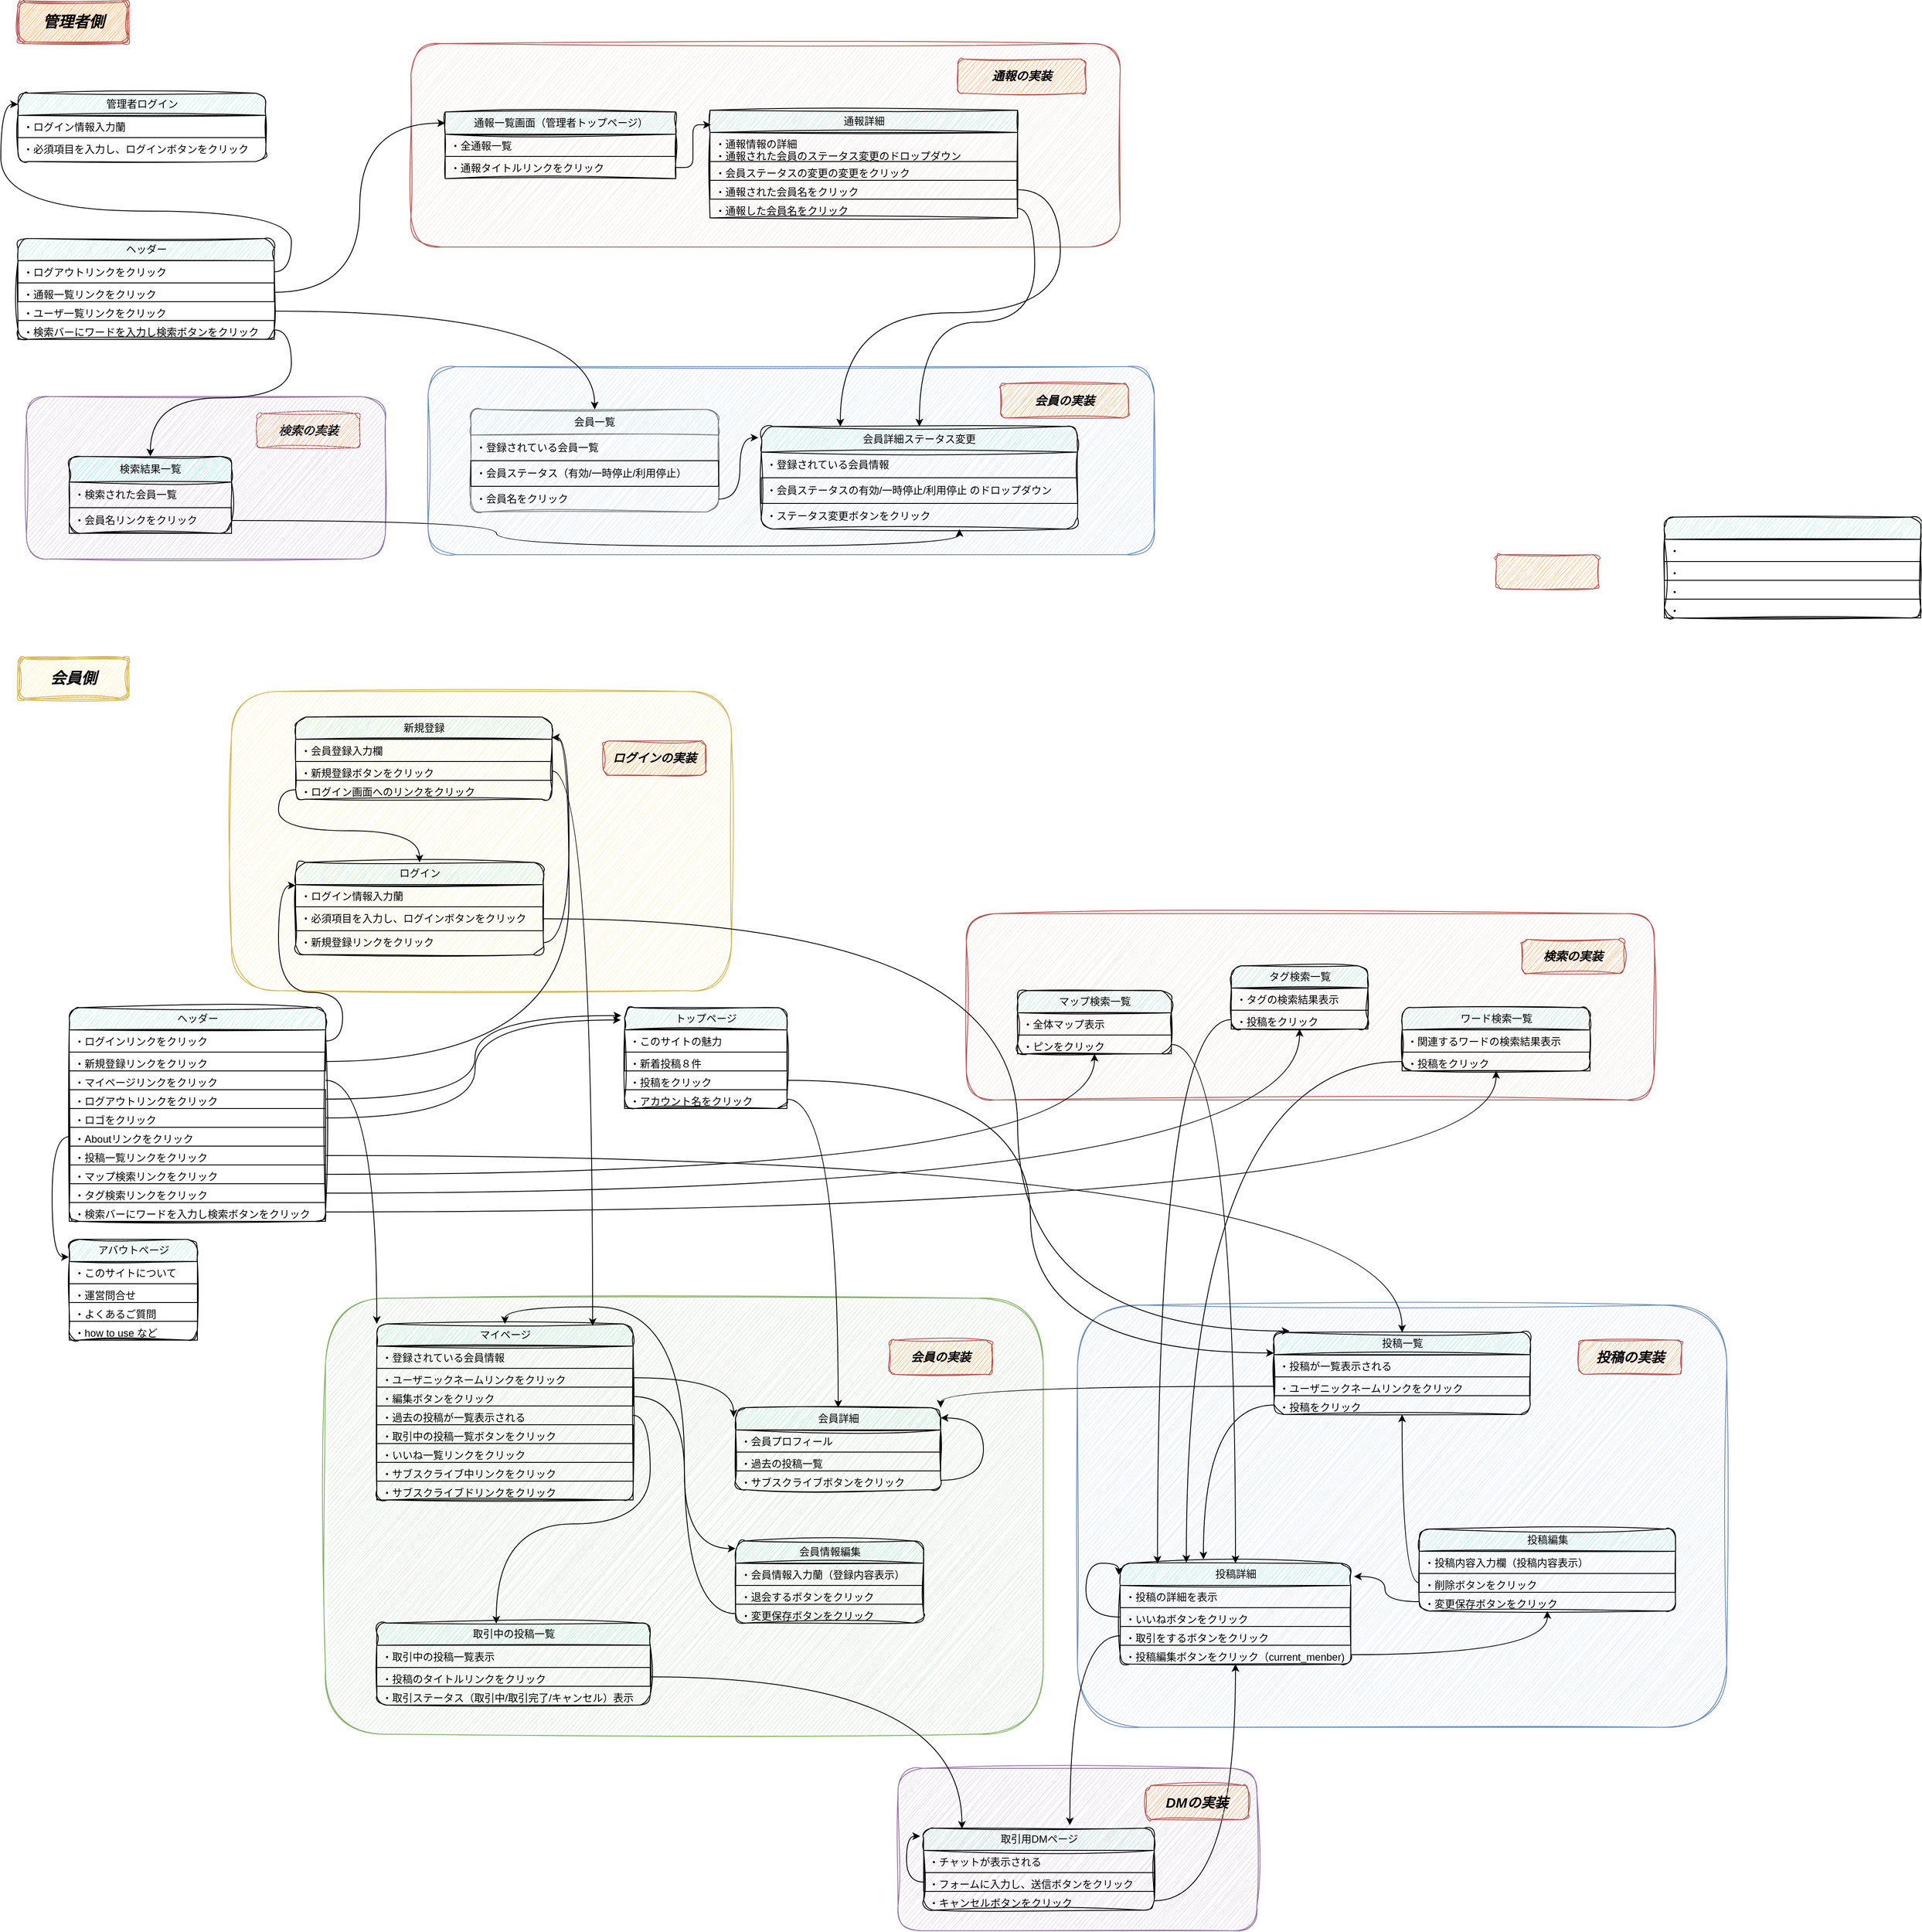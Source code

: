 <mxfile version="21.5.2" type="github">
  <diagram id="C5RBs43oDa-KdzZeNtuy" name="Page-1">
    <mxGraphModel dx="1775" dy="2117" grid="1" gridSize="10" guides="1" tooltips="1" connect="1" arrows="1" fold="1" page="1" pageScale="1" pageWidth="827" pageHeight="1169" math="0" shadow="0">
      <root>
        <mxCell id="WIyWlLk6GJQsqaUBKTNV-0" />
        <mxCell id="WIyWlLk6GJQsqaUBKTNV-1" parent="WIyWlLk6GJQsqaUBKTNV-0" />
        <mxCell id="NGdV3juf8NLYTXSaNOSW-398" value="" style="rounded=1;whiteSpace=wrap;html=1;labelBackgroundColor=none;fillColor=#f4e7e7;strokeColor=#b85450;fillStyle=auto;sketch=1;curveFitting=1;jiggle=2;" vertex="1" parent="WIyWlLk6GJQsqaUBKTNV-1">
          <mxGeometry x="1250" y="990" width="805" height="218" as="geometry" />
        </mxCell>
        <mxCell id="NGdV3juf8NLYTXSaNOSW-353" value="" style="rounded=1;whiteSpace=wrap;html=1;fillColor=#dae8fc;strokeColor=#6c8ebf;glass=0;sketch=1;curveFitting=1;jiggle=2;" vertex="1" parent="WIyWlLk6GJQsqaUBKTNV-1">
          <mxGeometry x="1380" y="1448" width="760" height="494" as="geometry" />
        </mxCell>
        <mxCell id="NGdV3juf8NLYTXSaNOSW-349" value="" style="rounded=1;whiteSpace=wrap;html=1;fillColor=#e1d5e7;strokeColor=#9673a6;glass=0;sketch=1;curveFitting=1;jiggle=2;" vertex="1" parent="WIyWlLk6GJQsqaUBKTNV-1">
          <mxGeometry x="1170" y="1990" width="420" height="190" as="geometry" />
        </mxCell>
        <mxCell id="NGdV3juf8NLYTXSaNOSW-329" value="" style="rounded=1;whiteSpace=wrap;html=1;fillColor=#d5e8d4;strokeColor=#82b366;glass=0;sketch=1;curveFitting=1;jiggle=2;" vertex="1" parent="WIyWlLk6GJQsqaUBKTNV-1">
          <mxGeometry x="500" y="1440" width="840" height="510" as="geometry" />
        </mxCell>
        <mxCell id="NGdV3juf8NLYTXSaNOSW-208" value="&lt;b&gt;&lt;font style=&quot;font-size: 14px;&quot;&gt;&lt;i&gt;検索の実装&lt;/i&gt;&lt;/font&gt;&lt;/b&gt;" style="rounded=1;whiteSpace=wrap;html=1;shadow=0;sketch=1;curveFitting=1;jiggle=2;strokeWidth=1;fillColor=#FFB570;strokeColor=#b85450;" vertex="1" parent="WIyWlLk6GJQsqaUBKTNV-1">
          <mxGeometry x="420" y="405" width="120" height="40" as="geometry" />
        </mxCell>
        <mxCell id="NGdV3juf8NLYTXSaNOSW-243" value="" style="rounded=1;whiteSpace=wrap;html=1;fillColor=#fff2cc;strokeColor=#d6b656;glass=0;sketch=1;curveFitting=1;jiggle=2;" vertex="1" parent="WIyWlLk6GJQsqaUBKTNV-1">
          <mxGeometry x="390" y="730" width="585" height="350" as="geometry" />
        </mxCell>
        <mxCell id="NGdV3juf8NLYTXSaNOSW-171" value="" style="rounded=1;whiteSpace=wrap;html=1;fillColor=#dae8fc;strokeColor=#6c8ebf;glass=0;sketch=1;curveFitting=1;jiggle=2;" vertex="1" parent="WIyWlLk6GJQsqaUBKTNV-1">
          <mxGeometry x="620" y="350" width="850" height="220" as="geometry" />
        </mxCell>
        <mxCell id="NGdV3juf8NLYTXSaNOSW-159" value="" style="rounded=1;whiteSpace=wrap;html=1;labelBackgroundColor=none;fillColor=#f4e7e7;strokeColor=#b85450;fillStyle=auto;sketch=1;curveFitting=1;jiggle=2;" vertex="1" parent="WIyWlLk6GJQsqaUBKTNV-1">
          <mxGeometry x="600" y="-28" width="830" height="238" as="geometry" />
        </mxCell>
        <mxCell id="NGdV3juf8NLYTXSaNOSW-0" value="管理者ログイン" style="swimlane;fontStyle=0;childLayout=stackLayout;horizontal=1;startSize=26;fillColor=#b9efe4;horizontalStack=0;resizeParent=1;resizeParentMax=0;resizeLast=0;collapsible=1;marginBottom=0;html=1;rounded=1;labelBackgroundColor=none;sketch=1;curveFitting=1;jiggle=2;shadow=0;" vertex="1" parent="WIyWlLk6GJQsqaUBKTNV-1">
          <mxGeometry x="140" y="30" width="290" height="80" as="geometry" />
        </mxCell>
        <mxCell id="NGdV3juf8NLYTXSaNOSW-1" value="・ログイン情報入力蘭" style="text;strokeColor=#000000;fillColor=none;align=left;verticalAlign=top;spacingLeft=4;spacingRight=4;overflow=hidden;rotatable=0;points=[[0,0.5],[1,0.5]];portConstraint=eastwest;whiteSpace=wrap;html=1;rounded=0;labelBackgroundColor=none;" vertex="1" parent="NGdV3juf8NLYTXSaNOSW-0">
          <mxGeometry y="26" width="290" height="26" as="geometry" />
        </mxCell>
        <mxCell id="NGdV3juf8NLYTXSaNOSW-3" value="・必須項目を入力し、ログインボタンをクリック" style="text;strokeColor=none;fillColor=none;align=left;verticalAlign=top;spacingLeft=4;spacingRight=4;overflow=hidden;rotatable=0;points=[[0,0.5],[1,0.5]];portConstraint=eastwest;whiteSpace=wrap;html=1;rounded=0;labelBackgroundColor=none;" vertex="1" parent="NGdV3juf8NLYTXSaNOSW-0">
          <mxGeometry y="52" width="290" height="28" as="geometry" />
        </mxCell>
        <mxCell id="NGdV3juf8NLYTXSaNOSW-4" value="&lt;font style=&quot;font-size: 18px;&quot;&gt;&lt;b&gt;&lt;i&gt;管理者側&lt;/i&gt;&lt;/b&gt;&lt;/font&gt;" style="shape=ext;double=1;rounded=1;whiteSpace=wrap;html=1;labelBackgroundColor=none;sketch=1;curveFitting=1;jiggle=2;fillColor=#FFB570;strokeColor=#b85450;" vertex="1" parent="WIyWlLk6GJQsqaUBKTNV-1">
          <mxGeometry x="140" y="-78" width="130" height="50" as="geometry" />
        </mxCell>
        <mxCell id="NGdV3juf8NLYTXSaNOSW-146" value="通報詳細" style="swimlane;fontStyle=0;childLayout=stackLayout;horizontal=1;startSize=26;fillColor=#b9efe4;horizontalStack=0;resizeParent=1;resizeParentMax=0;resizeLast=0;collapsible=1;marginBottom=0;html=1;rounded=0;labelBackgroundColor=none;sketch=1;curveFitting=1;jiggle=2;shadow=0;" vertex="1" parent="WIyWlLk6GJQsqaUBKTNV-1">
          <mxGeometry x="950" y="50" width="360" height="126" as="geometry" />
        </mxCell>
        <mxCell id="NGdV3juf8NLYTXSaNOSW-147" value="・通報情報の詳細&lt;br&gt;・通報された会員のステータス変更のドロップダウン" style="text;strokeColor=#000000;fillColor=none;align=left;verticalAlign=top;spacingLeft=4;spacingRight=4;overflow=hidden;rotatable=0;points=[[0,0.5],[1,0.5]];portConstraint=eastwest;whiteSpace=wrap;html=1;rounded=0;labelBackgroundColor=none;" vertex="1" parent="NGdV3juf8NLYTXSaNOSW-146">
          <mxGeometry y="26" width="360" height="34" as="geometry" />
        </mxCell>
        <mxCell id="NGdV3juf8NLYTXSaNOSW-149" value="・会員ステータスの変更の変更をクリック" style="text;strokeColor=#000000;fillColor=none;align=left;verticalAlign=top;spacingLeft=4;spacingRight=4;overflow=hidden;rotatable=0;points=[[0,0.5],[1,0.5]];portConstraint=eastwest;whiteSpace=wrap;html=1;rounded=0;labelBackgroundColor=none;" vertex="1" parent="NGdV3juf8NLYTXSaNOSW-146">
          <mxGeometry y="60" width="360" height="22" as="geometry" />
        </mxCell>
        <mxCell id="NGdV3juf8NLYTXSaNOSW-165" value="・通報された会員名をクリック" style="text;strokeColor=#000000;fillColor=none;align=left;verticalAlign=top;spacingLeft=4;spacingRight=4;overflow=hidden;rotatable=0;points=[[0,0.5],[1,0.5]];portConstraint=eastwest;whiteSpace=wrap;html=1;rounded=0;labelBackgroundColor=none;" vertex="1" parent="NGdV3juf8NLYTXSaNOSW-146">
          <mxGeometry y="82" width="360" height="22" as="geometry" />
        </mxCell>
        <mxCell id="NGdV3juf8NLYTXSaNOSW-166" value="・通報した会員名をクリック" style="text;strokeColor=none;fillColor=none;align=left;verticalAlign=top;spacingLeft=4;spacingRight=4;overflow=hidden;rotatable=0;points=[[0,0.5],[1,0.5]];portConstraint=eastwest;whiteSpace=wrap;html=1;rounded=0;labelBackgroundColor=none;" vertex="1" parent="NGdV3juf8NLYTXSaNOSW-146">
          <mxGeometry y="104" width="360" height="22" as="geometry" />
        </mxCell>
        <mxCell id="NGdV3juf8NLYTXSaNOSW-150" value="ヘッダー" style="swimlane;fontStyle=0;childLayout=stackLayout;horizontal=1;startSize=26;fillColor=#b9efe4;horizontalStack=0;resizeParent=1;resizeParentMax=0;resizeLast=0;collapsible=1;marginBottom=0;html=1;rounded=1;labelBackgroundColor=none;sketch=1;curveFitting=1;jiggle=2;shadow=0;" vertex="1" parent="WIyWlLk6GJQsqaUBKTNV-1">
          <mxGeometry x="140" y="200" width="300" height="118" as="geometry" />
        </mxCell>
        <mxCell id="NGdV3juf8NLYTXSaNOSW-151" value="・ログアウトリンクをクリック" style="text;strokeColor=#000000;fillColor=none;align=left;verticalAlign=top;spacingLeft=4;spacingRight=4;overflow=hidden;rotatable=0;points=[[0,0.5],[1,0.5]];portConstraint=eastwest;whiteSpace=wrap;html=1;rounded=0;labelBackgroundColor=none;" vertex="1" parent="NGdV3juf8NLYTXSaNOSW-150">
          <mxGeometry y="26" width="300" height="26" as="geometry" />
        </mxCell>
        <mxCell id="NGdV3juf8NLYTXSaNOSW-153" value="・通報一覧リンクをクリック" style="text;strokeColor=#000000;fillColor=none;align=left;verticalAlign=top;spacingLeft=4;spacingRight=4;overflow=hidden;rotatable=0;points=[[0,0.5],[1,0.5]];portConstraint=eastwest;whiteSpace=wrap;html=1;rounded=0;labelBackgroundColor=none;" vertex="1" parent="NGdV3juf8NLYTXSaNOSW-150">
          <mxGeometry y="52" width="300" height="22" as="geometry" />
        </mxCell>
        <mxCell id="NGdV3juf8NLYTXSaNOSW-163" value="・ユーザ一覧リンクをクリック" style="text;strokeColor=none;fillColor=none;align=left;verticalAlign=top;spacingLeft=4;spacingRight=4;overflow=hidden;rotatable=0;points=[[0,0.5],[1,0.5]];portConstraint=eastwest;whiteSpace=wrap;html=1;rounded=0;labelBackgroundColor=none;" vertex="1" parent="NGdV3juf8NLYTXSaNOSW-150">
          <mxGeometry y="74" width="300" height="22" as="geometry" />
        </mxCell>
        <mxCell id="NGdV3juf8NLYTXSaNOSW-167" value="・検索バーにワードを入力し検索ボタンをクリック" style="text;strokeColor=#000000;fillColor=none;align=left;verticalAlign=top;spacingLeft=4;spacingRight=4;overflow=hidden;rotatable=0;points=[[0,0.5],[1,0.5]];portConstraint=eastwest;whiteSpace=wrap;html=1;rounded=0;labelBackgroundColor=none;" vertex="1" parent="NGdV3juf8NLYTXSaNOSW-150">
          <mxGeometry y="96" width="300" height="22" as="geometry" />
        </mxCell>
        <mxCell id="NGdV3juf8NLYTXSaNOSW-155" value="通報一覧画面（管理者トップページ）" style="swimlane;fontStyle=0;childLayout=stackLayout;horizontal=1;startSize=26;fillColor=#b9efe4;horizontalStack=0;resizeParent=1;resizeParentMax=0;resizeLast=0;collapsible=1;marginBottom=0;html=1;rounded=0;labelBackgroundColor=none;glass=0;sketch=1;curveFitting=1;jiggle=2;shadow=0;" vertex="1" parent="WIyWlLk6GJQsqaUBKTNV-1">
          <mxGeometry x="640" y="52" width="270" height="78" as="geometry" />
        </mxCell>
        <mxCell id="NGdV3juf8NLYTXSaNOSW-156" value="・全通報一覧" style="text;strokeColor=#000000;fillColor=none;align=left;verticalAlign=top;spacingLeft=4;spacingRight=4;overflow=hidden;rotatable=0;points=[[0,0.5],[1,0.5]];portConstraint=eastwest;whiteSpace=wrap;html=1;rounded=0;labelBackgroundColor=none;" vertex="1" parent="NGdV3juf8NLYTXSaNOSW-155">
          <mxGeometry y="26" width="270" height="26" as="geometry" />
        </mxCell>
        <mxCell id="NGdV3juf8NLYTXSaNOSW-158" value="・通報タイトルリンクをクリック" style="text;strokeColor=none;fillColor=none;align=left;verticalAlign=top;spacingLeft=4;spacingRight=4;overflow=hidden;rotatable=0;points=[[0,0.5],[1,0.5]];portConstraint=eastwest;whiteSpace=wrap;html=1;rounded=0;labelBackgroundColor=none;" vertex="1" parent="NGdV3juf8NLYTXSaNOSW-155">
          <mxGeometry y="52" width="270" height="26" as="geometry" />
        </mxCell>
        <mxCell id="NGdV3juf8NLYTXSaNOSW-161" value="&lt;i&gt;&lt;font style=&quot;font-size: 14px;&quot;&gt;&lt;b&gt;通報の実装&lt;/b&gt;&lt;/font&gt;&lt;/i&gt;" style="rounded=1;whiteSpace=wrap;html=1;labelBackgroundColor=none;sketch=1;curveFitting=1;jiggle=2;fillColor=#FFB570;strokeColor=#b85450;" vertex="1" parent="WIyWlLk6GJQsqaUBKTNV-1">
          <mxGeometry x="1240" y="-10" width="150" height="40" as="geometry" />
        </mxCell>
        <mxCell id="NGdV3juf8NLYTXSaNOSW-169" style="edgeStyle=orthogonalEdgeStyle;orthogonalLoop=1;jettySize=auto;html=1;exitX=1;exitY=0.5;exitDx=0;exitDy=0;entryX=0;entryY=0.163;entryDx=0;entryDy=0;entryPerimeter=0;curved=1;" edge="1" parent="WIyWlLk6GJQsqaUBKTNV-1" source="NGdV3juf8NLYTXSaNOSW-151" target="NGdV3juf8NLYTXSaNOSW-0">
          <mxGeometry relative="1" as="geometry" />
        </mxCell>
        <mxCell id="NGdV3juf8NLYTXSaNOSW-170" style="edgeStyle=orthogonalEdgeStyle;orthogonalLoop=1;jettySize=auto;html=1;exitX=1;exitY=0.5;exitDx=0;exitDy=0;entryX=0;entryY=0.167;entryDx=0;entryDy=0;entryPerimeter=0;curved=1;" edge="1" parent="WIyWlLk6GJQsqaUBKTNV-1" source="NGdV3juf8NLYTXSaNOSW-153" target="NGdV3juf8NLYTXSaNOSW-155">
          <mxGeometry relative="1" as="geometry" />
        </mxCell>
        <mxCell id="NGdV3juf8NLYTXSaNOSW-172" value="&lt;b&gt;&lt;font style=&quot;font-size: 14px;&quot;&gt;&lt;i&gt;会員の実装&lt;/i&gt;&lt;/font&gt;&lt;/b&gt;" style="rounded=1;whiteSpace=wrap;html=1;sketch=1;curveFitting=1;jiggle=2;fillColor=#FFB570;strokeColor=#b85450;" vertex="1" parent="WIyWlLk6GJQsqaUBKTNV-1">
          <mxGeometry x="1290" y="370" width="150" height="40" as="geometry" />
        </mxCell>
        <mxCell id="NGdV3juf8NLYTXSaNOSW-175" value="会員一覧" style="swimlane;fontStyle=0;childLayout=stackLayout;horizontal=1;startSize=30;horizontalStack=0;resizeParent=1;resizeParentMax=0;resizeLast=0;collapsible=1;marginBottom=0;whiteSpace=wrap;html=1;sketch=1;curveFitting=1;jiggle=2;rounded=1;shadow=0;glass=0;opacity=50;gradientColor=none;fillColor=#b9efe4;swimlaneLine=1;" vertex="1" parent="WIyWlLk6GJQsqaUBKTNV-1">
          <mxGeometry x="670" y="400" width="290" height="120" as="geometry" />
        </mxCell>
        <mxCell id="NGdV3juf8NLYTXSaNOSW-176" value="・登録されている会員一覧" style="text;strokeColor=none;fillColor=none;align=left;verticalAlign=middle;spacingLeft=4;spacingRight=4;overflow=hidden;points=[[0,0.5],[1,0.5]];portConstraint=eastwest;rotatable=0;whiteSpace=wrap;html=1;" vertex="1" parent="NGdV3juf8NLYTXSaNOSW-175">
          <mxGeometry y="30" width="290" height="30" as="geometry" />
        </mxCell>
        <mxCell id="NGdV3juf8NLYTXSaNOSW-177" value="・会員ステータス（有効/一時停止/利用停止）" style="text;strokeColor=#000000;fillColor=none;align=left;verticalAlign=middle;spacingLeft=4;spacingRight=4;overflow=hidden;points=[[0,0.5],[1,0.5]];portConstraint=eastwest;rotatable=0;whiteSpace=wrap;html=1;" vertex="1" parent="NGdV3juf8NLYTXSaNOSW-175">
          <mxGeometry y="60" width="290" height="30" as="geometry" />
        </mxCell>
        <mxCell id="NGdV3juf8NLYTXSaNOSW-178" value="・会員名をクリック" style="text;strokeColor=none;fillColor=none;align=left;verticalAlign=middle;spacingLeft=4;spacingRight=4;overflow=hidden;points=[[0,0.5],[1,0.5]];portConstraint=eastwest;rotatable=0;whiteSpace=wrap;html=1;" vertex="1" parent="NGdV3juf8NLYTXSaNOSW-175">
          <mxGeometry y="90" width="290" height="30" as="geometry" />
        </mxCell>
        <mxCell id="NGdV3juf8NLYTXSaNOSW-179" value="会員詳細ステータス変更" style="swimlane;fontStyle=0;childLayout=stackLayout;horizontal=1;startSize=30;horizontalStack=0;resizeParent=1;resizeParentMax=0;resizeLast=0;collapsible=1;marginBottom=0;whiteSpace=wrap;html=1;rounded=1;fillColor=#b9efe4;sketch=1;curveFitting=1;jiggle=2;" vertex="1" parent="WIyWlLk6GJQsqaUBKTNV-1">
          <mxGeometry x="1010" y="420" width="370" height="120" as="geometry" />
        </mxCell>
        <mxCell id="NGdV3juf8NLYTXSaNOSW-180" value="・登録されている会員情報" style="text;strokeColor=none;fillColor=none;align=left;verticalAlign=middle;spacingLeft=4;spacingRight=4;overflow=hidden;points=[[0,0.5],[1,0.5]];portConstraint=eastwest;rotatable=0;whiteSpace=wrap;html=1;" vertex="1" parent="NGdV3juf8NLYTXSaNOSW-179">
          <mxGeometry y="30" width="370" height="30" as="geometry" />
        </mxCell>
        <mxCell id="NGdV3juf8NLYTXSaNOSW-181" value="・会員ステータスの有効/一時停止/利用停止 のドロップダウン" style="text;strokeColor=#000000;fillColor=none;align=left;verticalAlign=middle;spacingLeft=4;spacingRight=4;overflow=hidden;points=[[0,0.5],[1,0.5]];portConstraint=eastwest;rotatable=0;whiteSpace=wrap;html=1;" vertex="1" parent="NGdV3juf8NLYTXSaNOSW-179">
          <mxGeometry y="60" width="370" height="30" as="geometry" />
        </mxCell>
        <mxCell id="NGdV3juf8NLYTXSaNOSW-182" value="・ステータス変更ボタンをクリック" style="text;strokeColor=none;fillColor=none;align=left;verticalAlign=middle;spacingLeft=4;spacingRight=4;overflow=hidden;points=[[0,0.5],[1,0.5]];portConstraint=eastwest;rotatable=0;whiteSpace=wrap;html=1;" vertex="1" parent="NGdV3juf8NLYTXSaNOSW-179">
          <mxGeometry y="90" width="370" height="30" as="geometry" />
        </mxCell>
        <mxCell id="NGdV3juf8NLYTXSaNOSW-184" style="edgeStyle=orthogonalEdgeStyle;orthogonalLoop=1;jettySize=auto;html=1;curved=1;" edge="1" parent="WIyWlLk6GJQsqaUBKTNV-1" source="NGdV3juf8NLYTXSaNOSW-166" target="NGdV3juf8NLYTXSaNOSW-179">
          <mxGeometry relative="1" as="geometry" />
        </mxCell>
        <mxCell id="NGdV3juf8NLYTXSaNOSW-185" style="edgeStyle=orthogonalEdgeStyle;orthogonalLoop=1;jettySize=auto;html=1;entryX=0.25;entryY=0;entryDx=0;entryDy=0;jumpStyle=gap;jumpSize=10;curved=1;" edge="1" parent="WIyWlLk6GJQsqaUBKTNV-1" source="NGdV3juf8NLYTXSaNOSW-165" target="NGdV3juf8NLYTXSaNOSW-179">
          <mxGeometry relative="1" as="geometry">
            <Array as="points">
              <mxPoint x="1360" y="143" />
              <mxPoint x="1360" y="287" />
              <mxPoint x="1103" y="287" />
            </Array>
          </mxGeometry>
        </mxCell>
        <mxCell id="NGdV3juf8NLYTXSaNOSW-187" style="edgeStyle=orthogonalEdgeStyle;orthogonalLoop=1;jettySize=auto;html=1;entryX=0.003;entryY=0.135;entryDx=0;entryDy=0;entryPerimeter=0;" edge="1" parent="WIyWlLk6GJQsqaUBKTNV-1" source="NGdV3juf8NLYTXSaNOSW-158" target="NGdV3juf8NLYTXSaNOSW-146">
          <mxGeometry relative="1" as="geometry" />
        </mxCell>
        <mxCell id="NGdV3juf8NLYTXSaNOSW-198" style="edgeStyle=orthogonalEdgeStyle;orthogonalLoop=1;jettySize=auto;html=1;entryX=0.5;entryY=0;entryDx=0;entryDy=0;curved=1;" edge="1" parent="WIyWlLk6GJQsqaUBKTNV-1" source="NGdV3juf8NLYTXSaNOSW-163" target="NGdV3juf8NLYTXSaNOSW-175">
          <mxGeometry relative="1" as="geometry" />
        </mxCell>
        <mxCell id="NGdV3juf8NLYTXSaNOSW-199" value="" style="rounded=1;whiteSpace=wrap;html=1;fillColor=#e1d5e7;strokeColor=#9673a6;glass=0;sketch=1;curveFitting=1;jiggle=2;" vertex="1" parent="WIyWlLk6GJQsqaUBKTNV-1">
          <mxGeometry x="150" y="385" width="420" height="190" as="geometry" />
        </mxCell>
        <mxCell id="NGdV3juf8NLYTXSaNOSW-200" value="検索結果一覧" style="swimlane;fontStyle=0;childLayout=stackLayout;horizontal=1;startSize=30;horizontalStack=0;resizeParent=1;resizeParentMax=0;resizeLast=0;collapsible=1;marginBottom=0;whiteSpace=wrap;html=1;sketch=1;curveFitting=1;jiggle=2;shadow=0;rounded=1;fillColor=#99FFFF;" vertex="1" parent="WIyWlLk6GJQsqaUBKTNV-1">
          <mxGeometry x="200" y="455" width="190" height="90" as="geometry" />
        </mxCell>
        <mxCell id="NGdV3juf8NLYTXSaNOSW-201" value="・検索された会員一覧" style="text;strokeColor=none;fillColor=none;align=left;verticalAlign=middle;spacingLeft=4;spacingRight=4;overflow=hidden;points=[[0,0.5],[1,0.5]];portConstraint=eastwest;rotatable=0;whiteSpace=wrap;html=1;" vertex="1" parent="NGdV3juf8NLYTXSaNOSW-200">
          <mxGeometry y="30" width="190" height="30" as="geometry" />
        </mxCell>
        <mxCell id="NGdV3juf8NLYTXSaNOSW-202" value="・会員名リンクをクリック" style="text;strokeColor=#000000;fillColor=none;align=left;verticalAlign=middle;spacingLeft=4;spacingRight=4;overflow=hidden;points=[[0,0.5],[1,0.5]];portConstraint=eastwest;rotatable=0;whiteSpace=wrap;html=1;" vertex="1" parent="NGdV3juf8NLYTXSaNOSW-200">
          <mxGeometry y="60" width="190" height="30" as="geometry" />
        </mxCell>
        <mxCell id="NGdV3juf8NLYTXSaNOSW-209" style="edgeStyle=orthogonalEdgeStyle;orthogonalLoop=1;jettySize=auto;html=1;entryX=0.5;entryY=0;entryDx=0;entryDy=0;curved=1;" edge="1" parent="WIyWlLk6GJQsqaUBKTNV-1" source="NGdV3juf8NLYTXSaNOSW-167" target="NGdV3juf8NLYTXSaNOSW-200">
          <mxGeometry relative="1" as="geometry" />
        </mxCell>
        <mxCell id="NGdV3juf8NLYTXSaNOSW-210" style="edgeStyle=orthogonalEdgeStyle;orthogonalLoop=1;jettySize=auto;html=1;entryX=0.627;entryY=1;entryDx=0;entryDy=0;entryPerimeter=0;curved=1;" edge="1" parent="WIyWlLk6GJQsqaUBKTNV-1" source="NGdV3juf8NLYTXSaNOSW-202" target="NGdV3juf8NLYTXSaNOSW-182">
          <mxGeometry relative="1" as="geometry">
            <mxPoint x="1240" y="550" as="targetPoint" />
          </mxGeometry>
        </mxCell>
        <mxCell id="NGdV3juf8NLYTXSaNOSW-214" style="edgeStyle=orthogonalEdgeStyle;orthogonalLoop=1;jettySize=auto;html=1;entryX=-0.009;entryY=0.109;entryDx=0;entryDy=0;entryPerimeter=0;curved=1;" edge="1" parent="WIyWlLk6GJQsqaUBKTNV-1" source="NGdV3juf8NLYTXSaNOSW-178" target="NGdV3juf8NLYTXSaNOSW-179">
          <mxGeometry relative="1" as="geometry" />
        </mxCell>
        <mxCell id="NGdV3juf8NLYTXSaNOSW-216" value="&lt;span style=&quot;font-size: 18px;&quot;&gt;&lt;b&gt;&lt;i&gt;会員側&lt;/i&gt;&lt;/b&gt;&lt;/span&gt;" style="shape=ext;double=1;rounded=1;whiteSpace=wrap;html=1;labelBackgroundColor=none;sketch=1;curveFitting=1;jiggle=2;fillColor=#fff2cc;strokeColor=#d6b656;" vertex="1" parent="WIyWlLk6GJQsqaUBKTNV-1">
          <mxGeometry x="140" y="690" width="130" height="50" as="geometry" />
        </mxCell>
        <mxCell id="NGdV3juf8NLYTXSaNOSW-218" value="ヘッダー" style="swimlane;fontStyle=0;childLayout=stackLayout;horizontal=1;startSize=26;fillColor=#b9efe4;horizontalStack=0;resizeParent=1;resizeParentMax=0;resizeLast=0;collapsible=1;marginBottom=0;html=1;rounded=1;labelBackgroundColor=none;sketch=1;curveFitting=1;jiggle=2;shadow=0;" vertex="1" parent="WIyWlLk6GJQsqaUBKTNV-1">
          <mxGeometry x="200" y="1100" width="300" height="250" as="geometry" />
        </mxCell>
        <mxCell id="NGdV3juf8NLYTXSaNOSW-219" value="・ログインリンクをクリック" style="text;strokeColor=#000000;fillColor=none;align=left;verticalAlign=top;spacingLeft=4;spacingRight=4;overflow=hidden;rotatable=0;points=[[0,0.5],[1,0.5]];portConstraint=eastwest;whiteSpace=wrap;html=1;rounded=0;labelBackgroundColor=none;" vertex="1" parent="NGdV3juf8NLYTXSaNOSW-218">
          <mxGeometry y="26" width="300" height="26" as="geometry" />
        </mxCell>
        <mxCell id="NGdV3juf8NLYTXSaNOSW-220" value="・新規登録リンクをクリック" style="text;strokeColor=#000000;fillColor=none;align=left;verticalAlign=top;spacingLeft=4;spacingRight=4;overflow=hidden;rotatable=0;points=[[0,0.5],[1,0.5]];portConstraint=eastwest;whiteSpace=wrap;html=1;rounded=0;labelBackgroundColor=none;" vertex="1" parent="NGdV3juf8NLYTXSaNOSW-218">
          <mxGeometry y="52" width="300" height="22" as="geometry" />
        </mxCell>
        <mxCell id="NGdV3juf8NLYTXSaNOSW-221" value="・マイページリンクをクリック" style="text;strokeColor=none;fillColor=none;align=left;verticalAlign=top;spacingLeft=4;spacingRight=4;overflow=hidden;rotatable=0;points=[[0,0.5],[1,0.5]];portConstraint=eastwest;whiteSpace=wrap;html=1;rounded=0;labelBackgroundColor=none;" vertex="1" parent="NGdV3juf8NLYTXSaNOSW-218">
          <mxGeometry y="74" width="300" height="22" as="geometry" />
        </mxCell>
        <mxCell id="NGdV3juf8NLYTXSaNOSW-222" value="・ログアウトリンクをクリック" style="text;strokeColor=#000000;fillColor=none;align=left;verticalAlign=top;spacingLeft=4;spacingRight=4;overflow=hidden;rotatable=0;points=[[0,0.5],[1,0.5]];portConstraint=eastwest;whiteSpace=wrap;html=1;rounded=0;labelBackgroundColor=none;" vertex="1" parent="NGdV3juf8NLYTXSaNOSW-218">
          <mxGeometry y="96" width="300" height="22" as="geometry" />
        </mxCell>
        <mxCell id="NGdV3juf8NLYTXSaNOSW-248" value="・ロゴをクリック" style="text;strokeColor=#000000;fillColor=none;align=left;verticalAlign=top;spacingLeft=4;spacingRight=4;overflow=hidden;rotatable=0;points=[[0,0.5],[1,0.5]];portConstraint=eastwest;whiteSpace=wrap;html=1;rounded=0;labelBackgroundColor=none;" vertex="1" parent="NGdV3juf8NLYTXSaNOSW-218">
          <mxGeometry y="118" width="300" height="22" as="geometry" />
        </mxCell>
        <mxCell id="NGdV3juf8NLYTXSaNOSW-247" value="・Aboutリンクをクリック" style="text;strokeColor=#000000;fillColor=none;align=left;verticalAlign=top;spacingLeft=4;spacingRight=4;overflow=hidden;rotatable=0;points=[[0,0.5],[1,0.5]];portConstraint=eastwest;whiteSpace=wrap;html=1;rounded=0;labelBackgroundColor=none;" vertex="1" parent="NGdV3juf8NLYTXSaNOSW-218">
          <mxGeometry y="140" width="300" height="22" as="geometry" />
        </mxCell>
        <mxCell id="NGdV3juf8NLYTXSaNOSW-250" value="・投稿一覧リンクをクリック" style="text;strokeColor=#000000;fillColor=none;align=left;verticalAlign=top;spacingLeft=4;spacingRight=4;overflow=hidden;rotatable=0;points=[[0,0.5],[1,0.5]];portConstraint=eastwest;whiteSpace=wrap;html=1;rounded=0;labelBackgroundColor=none;" vertex="1" parent="NGdV3juf8NLYTXSaNOSW-218">
          <mxGeometry y="162" width="300" height="22" as="geometry" />
        </mxCell>
        <mxCell id="NGdV3juf8NLYTXSaNOSW-249" value="・マップ検索リンクをクリック" style="text;strokeColor=#000000;fillColor=none;align=left;verticalAlign=top;spacingLeft=4;spacingRight=4;overflow=hidden;rotatable=0;points=[[0,0.5],[1,0.5]];portConstraint=eastwest;whiteSpace=wrap;html=1;rounded=0;labelBackgroundColor=none;" vertex="1" parent="NGdV3juf8NLYTXSaNOSW-218">
          <mxGeometry y="184" width="300" height="22" as="geometry" />
        </mxCell>
        <mxCell id="NGdV3juf8NLYTXSaNOSW-252" value="・タグ検索リンクをクリック" style="text;strokeColor=#000000;fillColor=none;align=left;verticalAlign=top;spacingLeft=4;spacingRight=4;overflow=hidden;rotatable=0;points=[[0,0.5],[1,0.5]];portConstraint=eastwest;whiteSpace=wrap;html=1;rounded=0;labelBackgroundColor=none;" vertex="1" parent="NGdV3juf8NLYTXSaNOSW-218">
          <mxGeometry y="206" width="300" height="22" as="geometry" />
        </mxCell>
        <mxCell id="NGdV3juf8NLYTXSaNOSW-251" value="・検索バーにワードを入力し検索ボタンをクリック" style="text;strokeColor=#000000;fillColor=none;align=left;verticalAlign=top;spacingLeft=4;spacingRight=4;overflow=hidden;rotatable=0;points=[[0,0.5],[1,0.5]];portConstraint=eastwest;whiteSpace=wrap;html=1;rounded=0;labelBackgroundColor=none;" vertex="1" parent="NGdV3juf8NLYTXSaNOSW-218">
          <mxGeometry y="228" width="300" height="22" as="geometry" />
        </mxCell>
        <mxCell id="NGdV3juf8NLYTXSaNOSW-223" value="ログイン" style="swimlane;fontStyle=0;childLayout=stackLayout;horizontal=1;startSize=26;fillColor=#b9efe4;horizontalStack=0;resizeParent=1;resizeParentMax=0;resizeLast=0;collapsible=1;marginBottom=0;html=1;rounded=1;labelBackgroundColor=none;sketch=1;curveFitting=1;jiggle=2;shadow=0;" vertex="1" parent="WIyWlLk6GJQsqaUBKTNV-1">
          <mxGeometry x="465" y="930" width="290" height="108" as="geometry" />
        </mxCell>
        <mxCell id="NGdV3juf8NLYTXSaNOSW-224" value="・ログイン情報入力蘭" style="text;strokeColor=#000000;fillColor=none;align=left;verticalAlign=top;spacingLeft=4;spacingRight=4;overflow=hidden;rotatable=0;points=[[0,0.5],[1,0.5]];portConstraint=eastwest;whiteSpace=wrap;html=1;rounded=0;labelBackgroundColor=none;" vertex="1" parent="NGdV3juf8NLYTXSaNOSW-223">
          <mxGeometry y="26" width="290" height="26" as="geometry" />
        </mxCell>
        <mxCell id="NGdV3juf8NLYTXSaNOSW-225" value="・必須項目を入力し、ログインボタンをクリック" style="text;strokeColor=#000000;fillColor=none;align=left;verticalAlign=top;spacingLeft=4;spacingRight=4;overflow=hidden;rotatable=0;points=[[0,0.5],[1,0.5]];portConstraint=eastwest;whiteSpace=wrap;html=1;rounded=0;labelBackgroundColor=none;" vertex="1" parent="NGdV3juf8NLYTXSaNOSW-223">
          <mxGeometry y="52" width="290" height="28" as="geometry" />
        </mxCell>
        <mxCell id="NGdV3juf8NLYTXSaNOSW-226" value="・新規登録リンクをクリック" style="text;strokeColor=none;fillColor=none;align=left;verticalAlign=top;spacingLeft=4;spacingRight=4;overflow=hidden;rotatable=0;points=[[0,0.5],[1,0.5]];portConstraint=eastwest;whiteSpace=wrap;html=1;rounded=0;labelBackgroundColor=none;" vertex="1" parent="NGdV3juf8NLYTXSaNOSW-223">
          <mxGeometry y="80" width="290" height="28" as="geometry" />
        </mxCell>
        <mxCell id="NGdV3juf8NLYTXSaNOSW-228" value="" style="swimlane;fontStyle=0;childLayout=stackLayout;horizontal=1;startSize=26;fillColor=#b9efe4;horizontalStack=0;resizeParent=1;resizeParentMax=0;resizeLast=0;collapsible=1;marginBottom=0;html=1;rounded=1;labelBackgroundColor=none;sketch=1;curveFitting=1;jiggle=2;shadow=0;" vertex="1" parent="WIyWlLk6GJQsqaUBKTNV-1">
          <mxGeometry x="2067" y="526" width="300" height="118" as="geometry" />
        </mxCell>
        <mxCell id="NGdV3juf8NLYTXSaNOSW-229" value="・" style="text;strokeColor=#000000;fillColor=none;align=left;verticalAlign=top;spacingLeft=4;spacingRight=4;overflow=hidden;rotatable=0;points=[[0,0.5],[1,0.5]];portConstraint=eastwest;whiteSpace=wrap;html=1;rounded=0;labelBackgroundColor=none;" vertex="1" parent="NGdV3juf8NLYTXSaNOSW-228">
          <mxGeometry y="26" width="300" height="26" as="geometry" />
        </mxCell>
        <mxCell id="NGdV3juf8NLYTXSaNOSW-230" value="・" style="text;strokeColor=#000000;fillColor=none;align=left;verticalAlign=top;spacingLeft=4;spacingRight=4;overflow=hidden;rotatable=0;points=[[0,0.5],[1,0.5]];portConstraint=eastwest;whiteSpace=wrap;html=1;rounded=0;labelBackgroundColor=none;" vertex="1" parent="NGdV3juf8NLYTXSaNOSW-228">
          <mxGeometry y="52" width="300" height="22" as="geometry" />
        </mxCell>
        <mxCell id="NGdV3juf8NLYTXSaNOSW-231" value="・" style="text;strokeColor=none;fillColor=none;align=left;verticalAlign=top;spacingLeft=4;spacingRight=4;overflow=hidden;rotatable=0;points=[[0,0.5],[1,0.5]];portConstraint=eastwest;whiteSpace=wrap;html=1;rounded=0;labelBackgroundColor=none;" vertex="1" parent="NGdV3juf8NLYTXSaNOSW-228">
          <mxGeometry y="74" width="300" height="22" as="geometry" />
        </mxCell>
        <mxCell id="NGdV3juf8NLYTXSaNOSW-232" value="・" style="text;strokeColor=#000000;fillColor=none;align=left;verticalAlign=top;spacingLeft=4;spacingRight=4;overflow=hidden;rotatable=0;points=[[0,0.5],[1,0.5]];portConstraint=eastwest;whiteSpace=wrap;html=1;rounded=0;labelBackgroundColor=none;" vertex="1" parent="NGdV3juf8NLYTXSaNOSW-228">
          <mxGeometry y="96" width="300" height="22" as="geometry" />
        </mxCell>
        <mxCell id="NGdV3juf8NLYTXSaNOSW-233" value="新規登録" style="swimlane;fontStyle=0;childLayout=stackLayout;horizontal=1;startSize=26;fillColor=#b9efe4;horizontalStack=0;resizeParent=1;resizeParentMax=0;resizeLast=0;collapsible=1;marginBottom=0;html=1;rounded=1;labelBackgroundColor=none;sketch=1;curveFitting=1;jiggle=2;shadow=0;" vertex="1" parent="WIyWlLk6GJQsqaUBKTNV-1">
          <mxGeometry x="465" y="760" width="300" height="96" as="geometry" />
        </mxCell>
        <mxCell id="NGdV3juf8NLYTXSaNOSW-234" value="・会員登録入力欄" style="text;strokeColor=#000000;fillColor=none;align=left;verticalAlign=top;spacingLeft=4;spacingRight=4;overflow=hidden;rotatable=0;points=[[0,0.5],[1,0.5]];portConstraint=eastwest;whiteSpace=wrap;html=1;rounded=0;labelBackgroundColor=none;" vertex="1" parent="NGdV3juf8NLYTXSaNOSW-233">
          <mxGeometry y="26" width="300" height="26" as="geometry" />
        </mxCell>
        <mxCell id="NGdV3juf8NLYTXSaNOSW-235" value="・新規登録ボタンをクリック" style="text;strokeColor=#000000;fillColor=none;align=left;verticalAlign=top;spacingLeft=4;spacingRight=4;overflow=hidden;rotatable=0;points=[[0,0.5],[1,0.5]];portConstraint=eastwest;whiteSpace=wrap;html=1;rounded=0;labelBackgroundColor=none;" vertex="1" parent="NGdV3juf8NLYTXSaNOSW-233">
          <mxGeometry y="52" width="300" height="22" as="geometry" />
        </mxCell>
        <mxCell id="NGdV3juf8NLYTXSaNOSW-236" value="・ログイン画面へのリンクをクリック" style="text;strokeColor=none;fillColor=none;align=left;verticalAlign=top;spacingLeft=4;spacingRight=4;overflow=hidden;rotatable=0;points=[[0,0.5],[1,0.5]];portConstraint=eastwest;whiteSpace=wrap;html=1;rounded=0;labelBackgroundColor=none;" vertex="1" parent="NGdV3juf8NLYTXSaNOSW-233">
          <mxGeometry y="74" width="300" height="22" as="geometry" />
        </mxCell>
        <mxCell id="NGdV3juf8NLYTXSaNOSW-238" style="edgeStyle=orthogonalEdgeStyle;orthogonalLoop=1;jettySize=auto;html=1;entryX=0;entryY=0.25;entryDx=0;entryDy=0;curved=1;" edge="1" parent="WIyWlLk6GJQsqaUBKTNV-1" source="NGdV3juf8NLYTXSaNOSW-219" target="NGdV3juf8NLYTXSaNOSW-223">
          <mxGeometry relative="1" as="geometry" />
        </mxCell>
        <mxCell id="NGdV3juf8NLYTXSaNOSW-240" style="edgeStyle=orthogonalEdgeStyle;orthogonalLoop=1;jettySize=auto;html=1;entryX=1;entryY=0.25;entryDx=0;entryDy=0;curved=1;" edge="1" parent="WIyWlLk6GJQsqaUBKTNV-1" source="NGdV3juf8NLYTXSaNOSW-226" target="NGdV3juf8NLYTXSaNOSW-233">
          <mxGeometry relative="1" as="geometry" />
        </mxCell>
        <mxCell id="NGdV3juf8NLYTXSaNOSW-241" style="edgeStyle=orthogonalEdgeStyle;orthogonalLoop=1;jettySize=auto;html=1;entryX=0.5;entryY=0;entryDx=0;entryDy=0;curved=1;" edge="1" parent="WIyWlLk6GJQsqaUBKTNV-1" source="NGdV3juf8NLYTXSaNOSW-236" target="NGdV3juf8NLYTXSaNOSW-223">
          <mxGeometry relative="1" as="geometry" />
        </mxCell>
        <mxCell id="NGdV3juf8NLYTXSaNOSW-244" value="&lt;span style=&quot;font-size: 14px;&quot;&gt;&lt;b&gt;&lt;i&gt;ログインの実装&lt;br&gt;&lt;/i&gt;&lt;/b&gt;&lt;/span&gt;" style="rounded=1;whiteSpace=wrap;html=1;shadow=0;sketch=1;curveFitting=1;jiggle=2;strokeWidth=1;fillColor=#FFB570;strokeColor=#b85450;" vertex="1" parent="WIyWlLk6GJQsqaUBKTNV-1">
          <mxGeometry x="825" y="788" width="120" height="40" as="geometry" />
        </mxCell>
        <mxCell id="NGdV3juf8NLYTXSaNOSW-245" value="" style="rounded=1;whiteSpace=wrap;html=1;shadow=0;sketch=1;curveFitting=1;jiggle=2;strokeWidth=1;fillColor=#FFB570;strokeColor=#b85450;" vertex="1" parent="WIyWlLk6GJQsqaUBKTNV-1">
          <mxGeometry x="1870" y="570" width="120" height="40" as="geometry" />
        </mxCell>
        <mxCell id="NGdV3juf8NLYTXSaNOSW-258" style="edgeStyle=orthogonalEdgeStyle;orthogonalLoop=1;jettySize=auto;html=1;entryX=1;entryY=0.25;entryDx=0;entryDy=0;jumpStyle=none;curved=1;" edge="1" parent="WIyWlLk6GJQsqaUBKTNV-1" source="NGdV3juf8NLYTXSaNOSW-220" target="NGdV3juf8NLYTXSaNOSW-233">
          <mxGeometry relative="1" as="geometry" />
        </mxCell>
        <mxCell id="NGdV3juf8NLYTXSaNOSW-260" value="トップページ" style="swimlane;fontStyle=0;childLayout=stackLayout;horizontal=1;startSize=26;fillColor=#b9efe4;horizontalStack=0;resizeParent=1;resizeParentMax=0;resizeLast=0;collapsible=1;marginBottom=0;html=1;rounded=1;labelBackgroundColor=none;sketch=1;curveFitting=1;jiggle=2;shadow=0;" vertex="1" parent="WIyWlLk6GJQsqaUBKTNV-1">
          <mxGeometry x="850" y="1100" width="190" height="118" as="geometry" />
        </mxCell>
        <mxCell id="NGdV3juf8NLYTXSaNOSW-261" value="・このサイトの魅力" style="text;strokeColor=#000000;fillColor=none;align=left;verticalAlign=top;spacingLeft=4;spacingRight=4;overflow=hidden;rotatable=0;points=[[0,0.5],[1,0.5]];portConstraint=eastwest;whiteSpace=wrap;html=1;rounded=0;labelBackgroundColor=none;" vertex="1" parent="NGdV3juf8NLYTXSaNOSW-260">
          <mxGeometry y="26" width="190" height="26" as="geometry" />
        </mxCell>
        <mxCell id="NGdV3juf8NLYTXSaNOSW-262" value="・新着投稿８件" style="text;strokeColor=#000000;fillColor=none;align=left;verticalAlign=top;spacingLeft=4;spacingRight=4;overflow=hidden;rotatable=0;points=[[0,0.5],[1,0.5]];portConstraint=eastwest;whiteSpace=wrap;html=1;rounded=0;labelBackgroundColor=none;" vertex="1" parent="NGdV3juf8NLYTXSaNOSW-260">
          <mxGeometry y="52" width="190" height="22" as="geometry" />
        </mxCell>
        <mxCell id="NGdV3juf8NLYTXSaNOSW-263" value="・投稿をクリック" style="text;strokeColor=none;fillColor=none;align=left;verticalAlign=top;spacingLeft=4;spacingRight=4;overflow=hidden;rotatable=0;points=[[0,0.5],[1,0.5]];portConstraint=eastwest;whiteSpace=wrap;html=1;rounded=0;labelBackgroundColor=none;" vertex="1" parent="NGdV3juf8NLYTXSaNOSW-260">
          <mxGeometry y="74" width="190" height="22" as="geometry" />
        </mxCell>
        <mxCell id="NGdV3juf8NLYTXSaNOSW-264" value="・アカウント名をクリック" style="text;strokeColor=#000000;fillColor=none;align=left;verticalAlign=top;spacingLeft=4;spacingRight=4;overflow=hidden;rotatable=0;points=[[0,0.5],[1,0.5]];portConstraint=eastwest;whiteSpace=wrap;html=1;rounded=0;labelBackgroundColor=none;" vertex="1" parent="NGdV3juf8NLYTXSaNOSW-260">
          <mxGeometry y="96" width="190" height="22" as="geometry" />
        </mxCell>
        <mxCell id="NGdV3juf8NLYTXSaNOSW-270" style="edgeStyle=orthogonalEdgeStyle;orthogonalLoop=1;jettySize=auto;html=1;entryX=-0.003;entryY=0.176;entryDx=0;entryDy=0;entryPerimeter=0;curved=1;" edge="1" parent="WIyWlLk6GJQsqaUBKTNV-1" source="NGdV3juf8NLYTXSaNOSW-247" target="NGdV3juf8NLYTXSaNOSW-265">
          <mxGeometry relative="1" as="geometry" />
        </mxCell>
        <mxCell id="NGdV3juf8NLYTXSaNOSW-272" value="取引中の投稿一覧" style="swimlane;fontStyle=0;childLayout=stackLayout;horizontal=1;startSize=26;fillColor=#b9efe4;horizontalStack=0;resizeParent=1;resizeParentMax=0;resizeLast=0;collapsible=1;marginBottom=0;html=1;rounded=1;labelBackgroundColor=none;sketch=1;curveFitting=1;jiggle=2;shadow=0;" vertex="1" parent="WIyWlLk6GJQsqaUBKTNV-1">
          <mxGeometry x="560" y="1820" width="320" height="96" as="geometry" />
        </mxCell>
        <mxCell id="NGdV3juf8NLYTXSaNOSW-273" value="・取引中の投稿一覧表示" style="text;strokeColor=#000000;fillColor=none;align=left;verticalAlign=top;spacingLeft=4;spacingRight=4;overflow=hidden;rotatable=0;points=[[0,0.5],[1,0.5]];portConstraint=eastwest;whiteSpace=wrap;html=1;rounded=0;labelBackgroundColor=none;" vertex="1" parent="NGdV3juf8NLYTXSaNOSW-272">
          <mxGeometry y="26" width="320" height="26" as="geometry" />
        </mxCell>
        <mxCell id="NGdV3juf8NLYTXSaNOSW-274" value="・投稿のタイトルリンクをクリック" style="text;strokeColor=#000000;fillColor=none;align=left;verticalAlign=top;spacingLeft=4;spacingRight=4;overflow=hidden;rotatable=0;points=[[0,0.5],[1,0.5]];portConstraint=eastwest;whiteSpace=wrap;html=1;rounded=0;labelBackgroundColor=none;" vertex="1" parent="NGdV3juf8NLYTXSaNOSW-272">
          <mxGeometry y="52" width="320" height="22" as="geometry" />
        </mxCell>
        <mxCell id="NGdV3juf8NLYTXSaNOSW-275" value="・取引ステータス（取引中/取引完了/キャンセル）表示" style="text;strokeColor=none;fillColor=none;align=left;verticalAlign=top;spacingLeft=4;spacingRight=4;overflow=hidden;rotatable=0;points=[[0,0.5],[1,0.5]];portConstraint=eastwest;whiteSpace=wrap;html=1;rounded=0;labelBackgroundColor=none;" vertex="1" parent="NGdV3juf8NLYTXSaNOSW-272">
          <mxGeometry y="74" width="320" height="22" as="geometry" />
        </mxCell>
        <mxCell id="NGdV3juf8NLYTXSaNOSW-277" value="マイページ" style="swimlane;fontStyle=0;childLayout=stackLayout;horizontal=1;startSize=26;fillColor=#b9efe4;horizontalStack=0;resizeParent=1;resizeParentMax=0;resizeLast=0;collapsible=1;marginBottom=0;html=1;rounded=1;labelBackgroundColor=none;sketch=1;curveFitting=1;jiggle=2;shadow=0;" vertex="1" parent="WIyWlLk6GJQsqaUBKTNV-1">
          <mxGeometry x="560" y="1470" width="300" height="206" as="geometry" />
        </mxCell>
        <mxCell id="NGdV3juf8NLYTXSaNOSW-278" value="・登録されている会員情報" style="text;strokeColor=#000000;fillColor=none;align=left;verticalAlign=top;spacingLeft=4;spacingRight=4;overflow=hidden;rotatable=0;points=[[0,0.5],[1,0.5]];portConstraint=eastwest;whiteSpace=wrap;html=1;rounded=0;labelBackgroundColor=none;" vertex="1" parent="NGdV3juf8NLYTXSaNOSW-277">
          <mxGeometry y="26" width="300" height="26" as="geometry" />
        </mxCell>
        <mxCell id="NGdV3juf8NLYTXSaNOSW-297" value="・ユーザニックネームリンクをクリック" style="text;strokeColor=#000000;fillColor=none;align=left;verticalAlign=top;spacingLeft=4;spacingRight=4;overflow=hidden;rotatable=0;points=[[0,0.5],[1,0.5]];portConstraint=eastwest;whiteSpace=wrap;html=1;rounded=0;labelBackgroundColor=none;" vertex="1" parent="NGdV3juf8NLYTXSaNOSW-277">
          <mxGeometry y="52" width="300" height="22" as="geometry" />
        </mxCell>
        <mxCell id="NGdV3juf8NLYTXSaNOSW-279" value="・編集ボタンをクリック" style="text;strokeColor=#000000;fillColor=none;align=left;verticalAlign=top;spacingLeft=4;spacingRight=4;overflow=hidden;rotatable=0;points=[[0,0.5],[1,0.5]];portConstraint=eastwest;whiteSpace=wrap;html=1;rounded=0;labelBackgroundColor=none;" vertex="1" parent="NGdV3juf8NLYTXSaNOSW-277">
          <mxGeometry y="74" width="300" height="22" as="geometry" />
        </mxCell>
        <mxCell id="NGdV3juf8NLYTXSaNOSW-280" value="・過去の投稿が一覧表示される" style="text;strokeColor=none;fillColor=none;align=left;verticalAlign=top;spacingLeft=4;spacingRight=4;overflow=hidden;rotatable=0;points=[[0,0.5],[1,0.5]];portConstraint=eastwest;whiteSpace=wrap;html=1;rounded=0;labelBackgroundColor=none;" vertex="1" parent="NGdV3juf8NLYTXSaNOSW-277">
          <mxGeometry y="96" width="300" height="22" as="geometry" />
        </mxCell>
        <mxCell id="NGdV3juf8NLYTXSaNOSW-281" value="・取引中の投稿一覧ボタンをクリック" style="text;strokeColor=#000000;fillColor=none;align=left;verticalAlign=top;spacingLeft=4;spacingRight=4;overflow=hidden;rotatable=0;points=[[0,0.5],[1,0.5]];portConstraint=eastwest;whiteSpace=wrap;html=1;rounded=0;labelBackgroundColor=none;" vertex="1" parent="NGdV3juf8NLYTXSaNOSW-277">
          <mxGeometry y="118" width="300" height="22" as="geometry" />
        </mxCell>
        <mxCell id="NGdV3juf8NLYTXSaNOSW-289" value="・いいね一覧リンクをクリック" style="text;strokeColor=#000000;fillColor=none;align=left;verticalAlign=top;spacingLeft=4;spacingRight=4;overflow=hidden;rotatable=0;points=[[0,0.5],[1,0.5]];portConstraint=eastwest;whiteSpace=wrap;html=1;rounded=0;labelBackgroundColor=none;" vertex="1" parent="NGdV3juf8NLYTXSaNOSW-277">
          <mxGeometry y="140" width="300" height="22" as="geometry" />
        </mxCell>
        <mxCell id="NGdV3juf8NLYTXSaNOSW-290" value="・サブスクライブ中リンクをクリック" style="text;strokeColor=#000000;fillColor=none;align=left;verticalAlign=top;spacingLeft=4;spacingRight=4;overflow=hidden;rotatable=0;points=[[0,0.5],[1,0.5]];portConstraint=eastwest;whiteSpace=wrap;html=1;rounded=0;labelBackgroundColor=none;" vertex="1" parent="NGdV3juf8NLYTXSaNOSW-277">
          <mxGeometry y="162" width="300" height="22" as="geometry" />
        </mxCell>
        <mxCell id="NGdV3juf8NLYTXSaNOSW-291" value="・サブスクライブドリンクをクリック" style="text;strokeColor=#000000;fillColor=none;align=left;verticalAlign=top;spacingLeft=4;spacingRight=4;overflow=hidden;rotatable=0;points=[[0,0.5],[1,0.5]];portConstraint=eastwest;whiteSpace=wrap;html=1;rounded=0;labelBackgroundColor=none;" vertex="1" parent="NGdV3juf8NLYTXSaNOSW-277">
          <mxGeometry y="184" width="300" height="22" as="geometry" />
        </mxCell>
        <mxCell id="NGdV3juf8NLYTXSaNOSW-282" value="会員情報編集" style="swimlane;fontStyle=0;childLayout=stackLayout;horizontal=1;startSize=26;fillColor=#b9efe4;horizontalStack=0;resizeParent=1;resizeParentMax=0;resizeLast=0;collapsible=1;marginBottom=0;html=1;rounded=1;labelBackgroundColor=none;sketch=1;curveFitting=1;jiggle=2;shadow=0;" vertex="1" parent="WIyWlLk6GJQsqaUBKTNV-1">
          <mxGeometry x="980" y="1724" width="220" height="96" as="geometry" />
        </mxCell>
        <mxCell id="NGdV3juf8NLYTXSaNOSW-283" value="・会員情報入力蘭（登録内容表示）" style="text;strokeColor=#000000;fillColor=none;align=left;verticalAlign=top;spacingLeft=4;spacingRight=4;overflow=hidden;rotatable=0;points=[[0,0.5],[1,0.5]];portConstraint=eastwest;whiteSpace=wrap;html=1;rounded=0;labelBackgroundColor=none;" vertex="1" parent="NGdV3juf8NLYTXSaNOSW-282">
          <mxGeometry y="26" width="220" height="26" as="geometry" />
        </mxCell>
        <mxCell id="NGdV3juf8NLYTXSaNOSW-284" value="・退会するボタンをクリック" style="text;strokeColor=#000000;fillColor=none;align=left;verticalAlign=top;spacingLeft=4;spacingRight=4;overflow=hidden;rotatable=0;points=[[0,0.5],[1,0.5]];portConstraint=eastwest;whiteSpace=wrap;html=1;rounded=0;labelBackgroundColor=none;" vertex="1" parent="NGdV3juf8NLYTXSaNOSW-282">
          <mxGeometry y="52" width="220" height="22" as="geometry" />
        </mxCell>
        <mxCell id="NGdV3juf8NLYTXSaNOSW-285" value="・変更保存ボタンをクリック" style="text;strokeColor=none;fillColor=none;align=left;verticalAlign=top;spacingLeft=4;spacingRight=4;overflow=hidden;rotatable=0;points=[[0,0.5],[1,0.5]];portConstraint=eastwest;whiteSpace=wrap;html=1;rounded=0;labelBackgroundColor=none;" vertex="1" parent="NGdV3juf8NLYTXSaNOSW-282">
          <mxGeometry y="74" width="220" height="22" as="geometry" />
        </mxCell>
        <mxCell id="NGdV3juf8NLYTXSaNOSW-287" style="edgeStyle=orthogonalEdgeStyle;orthogonalLoop=1;jettySize=auto;html=1;entryX=-0.006;entryY=0.177;entryDx=0;entryDy=0;curved=1;entryPerimeter=0;strokeColor=none;" edge="1" parent="WIyWlLk6GJQsqaUBKTNV-1" source="NGdV3juf8NLYTXSaNOSW-221" target="NGdV3juf8NLYTXSaNOSW-277">
          <mxGeometry relative="1" as="geometry">
            <Array as="points">
              <mxPoint x="530" y="1254" />
              <mxPoint x="530" y="1660" />
              <mxPoint x="568" y="1660" />
            </Array>
          </mxGeometry>
        </mxCell>
        <mxCell id="NGdV3juf8NLYTXSaNOSW-265" value="アバウトページ" style="swimlane;fontStyle=0;childLayout=stackLayout;horizontal=1;startSize=26;fillColor=#b9efe4;horizontalStack=0;resizeParent=1;resizeParentMax=0;resizeLast=0;collapsible=1;marginBottom=0;html=1;rounded=1;labelBackgroundColor=none;sketch=1;curveFitting=1;jiggle=2;shadow=0;" vertex="1" parent="WIyWlLk6GJQsqaUBKTNV-1">
          <mxGeometry x="200" y="1371" width="150" height="118" as="geometry" />
        </mxCell>
        <mxCell id="NGdV3juf8NLYTXSaNOSW-266" value="・このサイトについて" style="text;strokeColor=#000000;fillColor=none;align=left;verticalAlign=top;spacingLeft=4;spacingRight=4;overflow=hidden;rotatable=0;points=[[0,0.5],[1,0.5]];portConstraint=eastwest;whiteSpace=wrap;html=1;rounded=0;labelBackgroundColor=none;" vertex="1" parent="NGdV3juf8NLYTXSaNOSW-265">
          <mxGeometry y="26" width="150" height="26" as="geometry" />
        </mxCell>
        <mxCell id="NGdV3juf8NLYTXSaNOSW-267" value="・運営問合せ" style="text;strokeColor=#000000;fillColor=none;align=left;verticalAlign=top;spacingLeft=4;spacingRight=4;overflow=hidden;rotatable=0;points=[[0,0.5],[1,0.5]];portConstraint=eastwest;whiteSpace=wrap;html=1;rounded=0;labelBackgroundColor=none;" vertex="1" parent="NGdV3juf8NLYTXSaNOSW-265">
          <mxGeometry y="52" width="150" height="22" as="geometry" />
        </mxCell>
        <mxCell id="NGdV3juf8NLYTXSaNOSW-268" value="・よくあるご質問" style="text;strokeColor=none;fillColor=none;align=left;verticalAlign=top;spacingLeft=4;spacingRight=4;overflow=hidden;rotatable=0;points=[[0,0.5],[1,0.5]];portConstraint=eastwest;whiteSpace=wrap;html=1;rounded=0;labelBackgroundColor=none;" vertex="1" parent="NGdV3juf8NLYTXSaNOSW-265">
          <mxGeometry y="74" width="150" height="22" as="geometry" />
        </mxCell>
        <mxCell id="NGdV3juf8NLYTXSaNOSW-269" value="・how to use など" style="text;strokeColor=#000000;fillColor=none;align=left;verticalAlign=top;spacingLeft=4;spacingRight=4;overflow=hidden;rotatable=0;points=[[0,0.5],[1,0.5]];portConstraint=eastwest;whiteSpace=wrap;html=1;rounded=0;labelBackgroundColor=none;" vertex="1" parent="NGdV3juf8NLYTXSaNOSW-265">
          <mxGeometry y="96" width="150" height="22" as="geometry" />
        </mxCell>
        <mxCell id="NGdV3juf8NLYTXSaNOSW-288" style="edgeStyle=orthogonalEdgeStyle;orthogonalLoop=1;jettySize=auto;html=1;entryX=-0.001;entryY=0.092;entryDx=0;entryDy=0;entryPerimeter=0;curved=1;" edge="1" parent="WIyWlLk6GJQsqaUBKTNV-1" source="NGdV3juf8NLYTXSaNOSW-279" target="NGdV3juf8NLYTXSaNOSW-282">
          <mxGeometry relative="1" as="geometry" />
        </mxCell>
        <mxCell id="NGdV3juf8NLYTXSaNOSW-292" value="会員詳細" style="swimlane;fontStyle=0;childLayout=stackLayout;horizontal=1;startSize=26;fillColor=#b9efe4;horizontalStack=0;resizeParent=1;resizeParentMax=0;resizeLast=0;collapsible=1;marginBottom=0;html=1;rounded=1;labelBackgroundColor=none;sketch=1;curveFitting=1;jiggle=2;shadow=0;" vertex="1" parent="WIyWlLk6GJQsqaUBKTNV-1">
          <mxGeometry x="980" y="1568" width="240" height="96" as="geometry" />
        </mxCell>
        <mxCell id="NGdV3juf8NLYTXSaNOSW-293" value="・会員プロフィール" style="text;strokeColor=#000000;fillColor=none;align=left;verticalAlign=top;spacingLeft=4;spacingRight=4;overflow=hidden;rotatable=0;points=[[0,0.5],[1,0.5]];portConstraint=eastwest;whiteSpace=wrap;html=1;rounded=0;labelBackgroundColor=none;" vertex="1" parent="NGdV3juf8NLYTXSaNOSW-292">
          <mxGeometry y="26" width="240" height="26" as="geometry" />
        </mxCell>
        <mxCell id="NGdV3juf8NLYTXSaNOSW-294" value="・過去の投稿一覧" style="text;strokeColor=#000000;fillColor=none;align=left;verticalAlign=top;spacingLeft=4;spacingRight=4;overflow=hidden;rotatable=0;points=[[0,0.5],[1,0.5]];portConstraint=eastwest;whiteSpace=wrap;html=1;rounded=0;labelBackgroundColor=none;" vertex="1" parent="NGdV3juf8NLYTXSaNOSW-292">
          <mxGeometry y="52" width="240" height="22" as="geometry" />
        </mxCell>
        <mxCell id="NGdV3juf8NLYTXSaNOSW-334" style="edgeStyle=orthogonalEdgeStyle;orthogonalLoop=1;jettySize=auto;html=1;curved=1;" edge="1" parent="NGdV3juf8NLYTXSaNOSW-292" source="NGdV3juf8NLYTXSaNOSW-295" target="NGdV3juf8NLYTXSaNOSW-292">
          <mxGeometry relative="1" as="geometry">
            <mxPoint x="250" y="12" as="targetPoint" />
            <Array as="points">
              <mxPoint x="290" y="85" />
              <mxPoint x="290" y="12" />
            </Array>
          </mxGeometry>
        </mxCell>
        <mxCell id="NGdV3juf8NLYTXSaNOSW-295" value="・サブスクライブボタンをクリック" style="text;strokeColor=none;fillColor=none;align=left;verticalAlign=top;spacingLeft=4;spacingRight=4;overflow=hidden;rotatable=0;points=[[0,0.5],[1,0.5]];portConstraint=eastwest;whiteSpace=wrap;html=1;rounded=0;labelBackgroundColor=none;" vertex="1" parent="NGdV3juf8NLYTXSaNOSW-292">
          <mxGeometry y="74" width="240" height="22" as="geometry" />
        </mxCell>
        <mxCell id="NGdV3juf8NLYTXSaNOSW-298" style="edgeStyle=orthogonalEdgeStyle;orthogonalLoop=1;jettySize=auto;html=1;entryX=-0.01;entryY=0.116;entryDx=0;entryDy=0;entryPerimeter=0;curved=1;" edge="1" parent="WIyWlLk6GJQsqaUBKTNV-1" source="NGdV3juf8NLYTXSaNOSW-297" target="NGdV3juf8NLYTXSaNOSW-292">
          <mxGeometry relative="1" as="geometry" />
        </mxCell>
        <mxCell id="NGdV3juf8NLYTXSaNOSW-302" style="edgeStyle=orthogonalEdgeStyle;orthogonalLoop=1;jettySize=auto;html=1;entryX=0.5;entryY=0;entryDx=0;entryDy=0;curved=1;" edge="1" parent="WIyWlLk6GJQsqaUBKTNV-1" source="NGdV3juf8NLYTXSaNOSW-285" target="NGdV3juf8NLYTXSaNOSW-277">
          <mxGeometry relative="1" as="geometry" />
        </mxCell>
        <mxCell id="NGdV3juf8NLYTXSaNOSW-304" style="edgeStyle=orthogonalEdgeStyle;orthogonalLoop=1;jettySize=auto;html=1;entryX=0;entryY=0;entryDx=0;entryDy=0;curved=1;" edge="1" parent="WIyWlLk6GJQsqaUBKTNV-1" source="NGdV3juf8NLYTXSaNOSW-221" target="NGdV3juf8NLYTXSaNOSW-277">
          <mxGeometry relative="1" as="geometry" />
        </mxCell>
        <mxCell id="NGdV3juf8NLYTXSaNOSW-306" style="edgeStyle=orthogonalEdgeStyle;orthogonalLoop=1;jettySize=auto;html=1;entryX=0.5;entryY=0;entryDx=0;entryDy=0;curved=1;" edge="1" parent="WIyWlLk6GJQsqaUBKTNV-1" source="NGdV3juf8NLYTXSaNOSW-264" target="NGdV3juf8NLYTXSaNOSW-292">
          <mxGeometry relative="1" as="geometry" />
        </mxCell>
        <mxCell id="NGdV3juf8NLYTXSaNOSW-307" value="投稿詳細" style="swimlane;fontStyle=0;childLayout=stackLayout;horizontal=1;startSize=26;fillColor=#b9efe4;horizontalStack=0;resizeParent=1;resizeParentMax=0;resizeLast=0;collapsible=1;marginBottom=0;html=1;rounded=1;labelBackgroundColor=none;sketch=1;curveFitting=1;jiggle=2;shadow=0;" vertex="1" parent="WIyWlLk6GJQsqaUBKTNV-1">
          <mxGeometry x="1430" y="1750" width="270" height="118" as="geometry" />
        </mxCell>
        <mxCell id="NGdV3juf8NLYTXSaNOSW-308" value="・投稿の詳細を表示" style="text;strokeColor=#000000;fillColor=none;align=left;verticalAlign=top;spacingLeft=4;spacingRight=4;overflow=hidden;rotatable=0;points=[[0,0.5],[1,0.5]];portConstraint=eastwest;whiteSpace=wrap;html=1;rounded=0;labelBackgroundColor=none;" vertex="1" parent="NGdV3juf8NLYTXSaNOSW-307">
          <mxGeometry y="26" width="270" height="26" as="geometry" />
        </mxCell>
        <mxCell id="NGdV3juf8NLYTXSaNOSW-337" style="edgeStyle=orthogonalEdgeStyle;orthogonalLoop=1;jettySize=auto;html=1;entryX=-0.006;entryY=0.116;entryDx=0;entryDy=0;entryPerimeter=0;curved=1;" edge="1" parent="NGdV3juf8NLYTXSaNOSW-307" source="NGdV3juf8NLYTXSaNOSW-309" target="NGdV3juf8NLYTXSaNOSW-307">
          <mxGeometry relative="1" as="geometry">
            <Array as="points">
              <mxPoint x="-40" y="63" />
              <mxPoint x="-40" />
              <mxPoint x="-2" />
            </Array>
          </mxGeometry>
        </mxCell>
        <mxCell id="NGdV3juf8NLYTXSaNOSW-309" value="・いいねボタンをクリック" style="text;strokeColor=#000000;fillColor=none;align=left;verticalAlign=top;spacingLeft=4;spacingRight=4;overflow=hidden;rotatable=0;points=[[0,0.5],[1,0.5]];portConstraint=eastwest;whiteSpace=wrap;html=1;rounded=0;labelBackgroundColor=none;" vertex="1" parent="NGdV3juf8NLYTXSaNOSW-307">
          <mxGeometry y="52" width="270" height="22" as="geometry" />
        </mxCell>
        <mxCell id="NGdV3juf8NLYTXSaNOSW-310" value="・取引をするボタンをクリック" style="text;strokeColor=#000000;fillColor=none;align=left;verticalAlign=top;spacingLeft=4;spacingRight=4;overflow=hidden;rotatable=0;points=[[0,0.5],[1,0.5]];portConstraint=eastwest;whiteSpace=wrap;html=1;rounded=0;labelBackgroundColor=none;" vertex="1" parent="NGdV3juf8NLYTXSaNOSW-307">
          <mxGeometry y="74" width="270" height="22" as="geometry" />
        </mxCell>
        <mxCell id="NGdV3juf8NLYTXSaNOSW-361" value="・投稿編集ボタンをクリック（current_menber)" style="text;strokeColor=none;fillColor=none;align=left;verticalAlign=top;spacingLeft=4;spacingRight=4;overflow=hidden;rotatable=0;points=[[0,0.5],[1,0.5]];portConstraint=eastwest;whiteSpace=wrap;html=1;rounded=0;labelBackgroundColor=none;" vertex="1" parent="NGdV3juf8NLYTXSaNOSW-307">
          <mxGeometry y="96" width="270" height="22" as="geometry" />
        </mxCell>
        <mxCell id="NGdV3juf8NLYTXSaNOSW-312" style="edgeStyle=orthogonalEdgeStyle;orthogonalLoop=1;jettySize=auto;html=1;entryX=0.437;entryY=0.007;entryDx=0;entryDy=0;entryPerimeter=0;curved=1;" edge="1" parent="WIyWlLk6GJQsqaUBKTNV-1" source="NGdV3juf8NLYTXSaNOSW-280" target="NGdV3juf8NLYTXSaNOSW-272">
          <mxGeometry relative="1" as="geometry" />
        </mxCell>
        <mxCell id="NGdV3juf8NLYTXSaNOSW-316" value="取引用DMページ" style="swimlane;fontStyle=0;childLayout=stackLayout;horizontal=1;startSize=26;fillColor=#b9efe4;horizontalStack=0;resizeParent=1;resizeParentMax=0;resizeLast=0;collapsible=1;marginBottom=0;html=1;rounded=1;labelBackgroundColor=none;sketch=1;curveFitting=1;jiggle=2;shadow=0;" vertex="1" parent="WIyWlLk6GJQsqaUBKTNV-1">
          <mxGeometry x="1200" y="2060" width="270" height="96" as="geometry" />
        </mxCell>
        <mxCell id="NGdV3juf8NLYTXSaNOSW-317" value="・チャットが表示される" style="text;strokeColor=#000000;fillColor=none;align=left;verticalAlign=top;spacingLeft=4;spacingRight=4;overflow=hidden;rotatable=0;points=[[0,0.5],[1,0.5]];portConstraint=eastwest;whiteSpace=wrap;html=1;rounded=0;labelBackgroundColor=none;" vertex="1" parent="NGdV3juf8NLYTXSaNOSW-316">
          <mxGeometry y="26" width="270" height="26" as="geometry" />
        </mxCell>
        <mxCell id="NGdV3juf8NLYTXSaNOSW-327" style="edgeStyle=orthogonalEdgeStyle;orthogonalLoop=1;jettySize=auto;html=1;entryX=-0.015;entryY=0.098;entryDx=0;entryDy=0;entryPerimeter=0;curved=1;" edge="1" parent="NGdV3juf8NLYTXSaNOSW-316" source="NGdV3juf8NLYTXSaNOSW-318" target="NGdV3juf8NLYTXSaNOSW-316">
          <mxGeometry relative="1" as="geometry">
            <Array as="points">
              <mxPoint x="-20" y="63" />
              <mxPoint x="-20" y="10" />
            </Array>
          </mxGeometry>
        </mxCell>
        <mxCell id="NGdV3juf8NLYTXSaNOSW-318" value="・フォームに入力し、送信ボタンをクリック" style="text;strokeColor=#000000;fillColor=none;align=left;verticalAlign=top;spacingLeft=4;spacingRight=4;overflow=hidden;rotatable=0;points=[[0,0.5],[1,0.5]];portConstraint=eastwest;whiteSpace=wrap;html=1;rounded=0;labelBackgroundColor=none;" vertex="1" parent="NGdV3juf8NLYTXSaNOSW-316">
          <mxGeometry y="52" width="270" height="22" as="geometry" />
        </mxCell>
        <mxCell id="NGdV3juf8NLYTXSaNOSW-319" value="・キャンセルボタンをクリック" style="text;strokeColor=none;fillColor=none;align=left;verticalAlign=top;spacingLeft=4;spacingRight=4;overflow=hidden;rotatable=0;points=[[0,0.5],[1,0.5]];portConstraint=eastwest;whiteSpace=wrap;html=1;rounded=0;labelBackgroundColor=none;" vertex="1" parent="NGdV3juf8NLYTXSaNOSW-316">
          <mxGeometry y="74" width="270" height="22" as="geometry" />
        </mxCell>
        <mxCell id="NGdV3juf8NLYTXSaNOSW-321" value="投稿一覧" style="swimlane;fontStyle=0;childLayout=stackLayout;horizontal=1;startSize=26;fillColor=#b9efe4;horizontalStack=0;resizeParent=1;resizeParentMax=0;resizeLast=0;collapsible=1;marginBottom=0;html=1;rounded=1;labelBackgroundColor=none;sketch=1;curveFitting=1;jiggle=2;shadow=0;" vertex="1" parent="WIyWlLk6GJQsqaUBKTNV-1">
          <mxGeometry x="1610" y="1480" width="300" height="96" as="geometry" />
        </mxCell>
        <mxCell id="NGdV3juf8NLYTXSaNOSW-322" value="・投稿が一覧表示される" style="text;strokeColor=#000000;fillColor=none;align=left;verticalAlign=top;spacingLeft=4;spacingRight=4;overflow=hidden;rotatable=0;points=[[0,0.5],[1,0.5]];portConstraint=eastwest;whiteSpace=wrap;html=1;rounded=0;labelBackgroundColor=none;" vertex="1" parent="NGdV3juf8NLYTXSaNOSW-321">
          <mxGeometry y="26" width="300" height="26" as="geometry" />
        </mxCell>
        <mxCell id="NGdV3juf8NLYTXSaNOSW-323" value="・ユーザニックネームリンクをクリック" style="text;strokeColor=#000000;fillColor=none;align=left;verticalAlign=top;spacingLeft=4;spacingRight=4;overflow=hidden;rotatable=0;points=[[0,0.5],[1,0.5]];portConstraint=eastwest;whiteSpace=wrap;html=1;rounded=0;labelBackgroundColor=none;" vertex="1" parent="NGdV3juf8NLYTXSaNOSW-321">
          <mxGeometry y="52" width="300" height="22" as="geometry" />
        </mxCell>
        <mxCell id="NGdV3juf8NLYTXSaNOSW-324" value="・投稿をクリック" style="text;strokeColor=none;fillColor=none;align=left;verticalAlign=top;spacingLeft=4;spacingRight=4;overflow=hidden;rotatable=0;points=[[0,0.5],[1,0.5]];portConstraint=eastwest;whiteSpace=wrap;html=1;rounded=0;labelBackgroundColor=none;" vertex="1" parent="NGdV3juf8NLYTXSaNOSW-321">
          <mxGeometry y="74" width="300" height="22" as="geometry" />
        </mxCell>
        <mxCell id="NGdV3juf8NLYTXSaNOSW-326" style="edgeStyle=orthogonalEdgeStyle;orthogonalLoop=1;jettySize=auto;html=1;entryX=0.166;entryY=0.007;entryDx=0;entryDy=0;entryPerimeter=0;curved=1;" edge="1" parent="WIyWlLk6GJQsqaUBKTNV-1" source="NGdV3juf8NLYTXSaNOSW-274" target="NGdV3juf8NLYTXSaNOSW-316">
          <mxGeometry relative="1" as="geometry" />
        </mxCell>
        <mxCell id="NGdV3juf8NLYTXSaNOSW-328" style="edgeStyle=orthogonalEdgeStyle;orthogonalLoop=1;jettySize=auto;html=1;curved=1;" edge="1" parent="WIyWlLk6GJQsqaUBKTNV-1" source="NGdV3juf8NLYTXSaNOSW-319" target="NGdV3juf8NLYTXSaNOSW-307">
          <mxGeometry relative="1" as="geometry" />
        </mxCell>
        <mxCell id="NGdV3juf8NLYTXSaNOSW-330" value="&lt;b&gt;&lt;font style=&quot;font-size: 14px;&quot;&gt;&lt;i&gt;会員の実装&lt;/i&gt;&lt;/font&gt;&lt;/b&gt;" style="rounded=1;whiteSpace=wrap;html=1;shadow=0;sketch=1;curveFitting=1;jiggle=2;strokeWidth=1;fillColor=#FFB570;strokeColor=#b85450;" vertex="1" parent="WIyWlLk6GJQsqaUBKTNV-1">
          <mxGeometry x="1160" y="1489" width="120" height="40" as="geometry" />
        </mxCell>
        <mxCell id="NGdV3juf8NLYTXSaNOSW-335" style="edgeStyle=orthogonalEdgeStyle;orthogonalLoop=1;jettySize=auto;html=1;entryX=0.634;entryY=-0.036;entryDx=0;entryDy=0;entryPerimeter=0;curved=1;" edge="1" parent="WIyWlLk6GJQsqaUBKTNV-1" source="NGdV3juf8NLYTXSaNOSW-310" target="NGdV3juf8NLYTXSaNOSW-316">
          <mxGeometry relative="1" as="geometry" />
        </mxCell>
        <mxCell id="NGdV3juf8NLYTXSaNOSW-339" style="edgeStyle=orthogonalEdgeStyle;curved=1;orthogonalLoop=1;jettySize=auto;html=1;exitX=1;exitY=0.5;exitDx=0;exitDy=0;entryX=0.842;entryY=0.011;entryDx=0;entryDy=0;entryPerimeter=0;" edge="1" parent="WIyWlLk6GJQsqaUBKTNV-1" source="NGdV3juf8NLYTXSaNOSW-235" target="NGdV3juf8NLYTXSaNOSW-277">
          <mxGeometry relative="1" as="geometry" />
        </mxCell>
        <mxCell id="NGdV3juf8NLYTXSaNOSW-340" style="edgeStyle=orthogonalEdgeStyle;curved=1;orthogonalLoop=1;jettySize=auto;html=1;entryX=0.061;entryY=-0.017;entryDx=0;entryDy=0;entryPerimeter=0;" edge="1" parent="WIyWlLk6GJQsqaUBKTNV-1" source="NGdV3juf8NLYTXSaNOSW-225" target="NGdV3juf8NLYTXSaNOSW-321">
          <mxGeometry relative="1" as="geometry">
            <Array as="points">
              <mxPoint x="1310" y="996" />
              <mxPoint x="1310" y="1478" />
            </Array>
          </mxGeometry>
        </mxCell>
        <mxCell id="NGdV3juf8NLYTXSaNOSW-341" style="edgeStyle=orthogonalEdgeStyle;curved=1;orthogonalLoop=1;jettySize=auto;html=1;entryX=-0.024;entryY=0.122;entryDx=0;entryDy=0;entryPerimeter=0;" edge="1" parent="WIyWlLk6GJQsqaUBKTNV-1" source="NGdV3juf8NLYTXSaNOSW-248" target="NGdV3juf8NLYTXSaNOSW-260">
          <mxGeometry relative="1" as="geometry" />
        </mxCell>
        <mxCell id="NGdV3juf8NLYTXSaNOSW-346" style="edgeStyle=orthogonalEdgeStyle;curved=1;orthogonalLoop=1;jettySize=auto;html=1;entryX=1;entryY=0;entryDx=0;entryDy=0;" edge="1" parent="WIyWlLk6GJQsqaUBKTNV-1" source="NGdV3juf8NLYTXSaNOSW-323" target="NGdV3juf8NLYTXSaNOSW-292">
          <mxGeometry relative="1" as="geometry" />
        </mxCell>
        <mxCell id="NGdV3juf8NLYTXSaNOSW-351" value="&lt;font size=&quot;3&quot;&gt;&lt;b&gt;&lt;i&gt;DMの実装&lt;/i&gt;&lt;/b&gt;&lt;/font&gt;" style="rounded=1;whiteSpace=wrap;html=1;shadow=0;sketch=1;curveFitting=1;jiggle=2;strokeWidth=1;fillColor=#FFB570;strokeColor=#b85450;" vertex="1" parent="WIyWlLk6GJQsqaUBKTNV-1">
          <mxGeometry x="1460" y="2010" width="120" height="40" as="geometry" />
        </mxCell>
        <mxCell id="NGdV3juf8NLYTXSaNOSW-354" value="&lt;font size=&quot;3&quot;&gt;&lt;b&gt;&lt;i&gt;投稿の実装&lt;/i&gt;&lt;/b&gt;&lt;br&gt;&lt;/font&gt;" style="rounded=1;whiteSpace=wrap;html=1;shadow=0;sketch=1;curveFitting=1;jiggle=2;strokeWidth=1;fillColor=#FFB570;strokeColor=#b85450;" vertex="1" parent="WIyWlLk6GJQsqaUBKTNV-1">
          <mxGeometry x="1967" y="1489" width="120" height="40" as="geometry" />
        </mxCell>
        <mxCell id="NGdV3juf8NLYTXSaNOSW-355" value="投稿編集" style="swimlane;fontStyle=0;childLayout=stackLayout;horizontal=1;startSize=26;fillColor=#b9efe4;horizontalStack=0;resizeParent=1;resizeParentMax=0;resizeLast=0;collapsible=1;marginBottom=0;html=1;rounded=1;labelBackgroundColor=none;sketch=1;curveFitting=1;jiggle=2;shadow=0;" vertex="1" parent="WIyWlLk6GJQsqaUBKTNV-1">
          <mxGeometry x="1780" y="1710" width="300" height="96" as="geometry" />
        </mxCell>
        <mxCell id="NGdV3juf8NLYTXSaNOSW-356" value="・投稿内容入力欄（投稿内容表示）" style="text;strokeColor=#000000;fillColor=none;align=left;verticalAlign=top;spacingLeft=4;spacingRight=4;overflow=hidden;rotatable=0;points=[[0,0.5],[1,0.5]];portConstraint=eastwest;whiteSpace=wrap;html=1;rounded=0;labelBackgroundColor=none;" vertex="1" parent="NGdV3juf8NLYTXSaNOSW-355">
          <mxGeometry y="26" width="300" height="26" as="geometry" />
        </mxCell>
        <mxCell id="NGdV3juf8NLYTXSaNOSW-357" value="・削除ボタンをクリック" style="text;strokeColor=#000000;fillColor=none;align=left;verticalAlign=top;spacingLeft=4;spacingRight=4;overflow=hidden;rotatable=0;points=[[0,0.5],[1,0.5]];portConstraint=eastwest;whiteSpace=wrap;html=1;rounded=0;labelBackgroundColor=none;" vertex="1" parent="NGdV3juf8NLYTXSaNOSW-355">
          <mxGeometry y="52" width="300" height="22" as="geometry" />
        </mxCell>
        <mxCell id="NGdV3juf8NLYTXSaNOSW-358" value="・変更保存ボタンをクリック" style="text;strokeColor=none;fillColor=none;align=left;verticalAlign=top;spacingLeft=4;spacingRight=4;overflow=hidden;rotatable=0;points=[[0,0.5],[1,0.5]];portConstraint=eastwest;whiteSpace=wrap;html=1;rounded=0;labelBackgroundColor=none;" vertex="1" parent="NGdV3juf8NLYTXSaNOSW-355">
          <mxGeometry y="74" width="300" height="22" as="geometry" />
        </mxCell>
        <mxCell id="NGdV3juf8NLYTXSaNOSW-364" style="edgeStyle=orthogonalEdgeStyle;curved=1;orthogonalLoop=1;jettySize=auto;html=1;entryX=1.014;entryY=0.131;entryDx=0;entryDy=0;entryPerimeter=0;" edge="1" parent="WIyWlLk6GJQsqaUBKTNV-1" source="NGdV3juf8NLYTXSaNOSW-358" target="NGdV3juf8NLYTXSaNOSW-307">
          <mxGeometry relative="1" as="geometry" />
        </mxCell>
        <mxCell id="NGdV3juf8NLYTXSaNOSW-365" style="edgeStyle=orthogonalEdgeStyle;curved=1;orthogonalLoop=1;jettySize=auto;html=1;" edge="1" parent="WIyWlLk6GJQsqaUBKTNV-1" source="NGdV3juf8NLYTXSaNOSW-361" target="NGdV3juf8NLYTXSaNOSW-355">
          <mxGeometry relative="1" as="geometry" />
        </mxCell>
        <mxCell id="NGdV3juf8NLYTXSaNOSW-367" style="edgeStyle=orthogonalEdgeStyle;curved=1;orthogonalLoop=1;jettySize=auto;html=1;entryX=0.361;entryY=-0.038;entryDx=0;entryDy=0;entryPerimeter=0;" edge="1" parent="WIyWlLk6GJQsqaUBKTNV-1" source="NGdV3juf8NLYTXSaNOSW-324" target="NGdV3juf8NLYTXSaNOSW-307">
          <mxGeometry relative="1" as="geometry" />
        </mxCell>
        <mxCell id="NGdV3juf8NLYTXSaNOSW-368" style="edgeStyle=orthogonalEdgeStyle;curved=1;orthogonalLoop=1;jettySize=auto;html=1;" edge="1" parent="WIyWlLk6GJQsqaUBKTNV-1" source="NGdV3juf8NLYTXSaNOSW-357" target="NGdV3juf8NLYTXSaNOSW-321">
          <mxGeometry relative="1" as="geometry" />
        </mxCell>
        <mxCell id="NGdV3juf8NLYTXSaNOSW-371" value="マップ検索一覧" style="swimlane;fontStyle=0;childLayout=stackLayout;horizontal=1;startSize=26;fillColor=#b9efe4;horizontalStack=0;resizeParent=1;resizeParentMax=0;resizeLast=0;collapsible=1;marginBottom=0;html=1;rounded=1;labelBackgroundColor=none;sketch=1;curveFitting=1;jiggle=2;shadow=0;" vertex="1" parent="WIyWlLk6GJQsqaUBKTNV-1">
          <mxGeometry x="1310" y="1080" width="180" height="74" as="geometry" />
        </mxCell>
        <mxCell id="NGdV3juf8NLYTXSaNOSW-372" value="・全体マップ表示" style="text;strokeColor=#000000;fillColor=none;align=left;verticalAlign=top;spacingLeft=4;spacingRight=4;overflow=hidden;rotatable=0;points=[[0,0.5],[1,0.5]];portConstraint=eastwest;whiteSpace=wrap;html=1;rounded=0;labelBackgroundColor=none;" vertex="1" parent="NGdV3juf8NLYTXSaNOSW-371">
          <mxGeometry y="26" width="180" height="26" as="geometry" />
        </mxCell>
        <mxCell id="NGdV3juf8NLYTXSaNOSW-373" value="・ピンをクリック" style="text;strokeColor=#000000;fillColor=none;align=left;verticalAlign=top;spacingLeft=4;spacingRight=4;overflow=hidden;rotatable=0;points=[[0,0.5],[1,0.5]];portConstraint=eastwest;whiteSpace=wrap;html=1;rounded=0;labelBackgroundColor=none;" vertex="1" parent="NGdV3juf8NLYTXSaNOSW-371">
          <mxGeometry y="52" width="180" height="22" as="geometry" />
        </mxCell>
        <mxCell id="NGdV3juf8NLYTXSaNOSW-392" style="edgeStyle=orthogonalEdgeStyle;curved=1;orthogonalLoop=1;jettySize=auto;html=1;exitX=1;exitY=0.5;exitDx=0;exitDy=0;" edge="1" parent="NGdV3juf8NLYTXSaNOSW-371" source="NGdV3juf8NLYTXSaNOSW-373" target="NGdV3juf8NLYTXSaNOSW-373">
          <mxGeometry relative="1" as="geometry" />
        </mxCell>
        <mxCell id="NGdV3juf8NLYTXSaNOSW-376" style="edgeStyle=orthogonalEdgeStyle;curved=1;orthogonalLoop=1;jettySize=auto;html=1;entryX=-0.02;entryY=0.078;entryDx=0;entryDy=0;entryPerimeter=0;" edge="1" parent="WIyWlLk6GJQsqaUBKTNV-1" source="NGdV3juf8NLYTXSaNOSW-222" target="NGdV3juf8NLYTXSaNOSW-260">
          <mxGeometry relative="1" as="geometry" />
        </mxCell>
        <mxCell id="NGdV3juf8NLYTXSaNOSW-377" value="ワード検索一覧" style="swimlane;fontStyle=0;childLayout=stackLayout;horizontal=1;startSize=26;fillColor=#b9efe4;horizontalStack=0;resizeParent=1;resizeParentMax=0;resizeLast=0;collapsible=1;marginBottom=0;html=1;rounded=1;labelBackgroundColor=none;sketch=1;curveFitting=1;jiggle=2;shadow=0;" vertex="1" parent="WIyWlLk6GJQsqaUBKTNV-1">
          <mxGeometry x="1760" y="1100" width="220" height="74" as="geometry" />
        </mxCell>
        <mxCell id="NGdV3juf8NLYTXSaNOSW-378" value="・関連するワードの検索結果表示" style="text;strokeColor=#000000;fillColor=none;align=left;verticalAlign=top;spacingLeft=4;spacingRight=4;overflow=hidden;rotatable=0;points=[[0,0.5],[1,0.5]];portConstraint=eastwest;whiteSpace=wrap;html=1;rounded=0;labelBackgroundColor=none;" vertex="1" parent="NGdV3juf8NLYTXSaNOSW-377">
          <mxGeometry y="26" width="220" height="26" as="geometry" />
        </mxCell>
        <mxCell id="NGdV3juf8NLYTXSaNOSW-379" value="・投稿をクリック" style="text;strokeColor=#000000;fillColor=none;align=left;verticalAlign=top;spacingLeft=4;spacingRight=4;overflow=hidden;rotatable=0;points=[[0,0.5],[1,0.5]];portConstraint=eastwest;whiteSpace=wrap;html=1;rounded=0;labelBackgroundColor=none;" vertex="1" parent="NGdV3juf8NLYTXSaNOSW-377">
          <mxGeometry y="52" width="220" height="22" as="geometry" />
        </mxCell>
        <mxCell id="NGdV3juf8NLYTXSaNOSW-382" value="タグ検索一覧" style="swimlane;fontStyle=0;childLayout=stackLayout;horizontal=1;startSize=26;fillColor=#b9efe4;horizontalStack=0;resizeParent=1;resizeParentMax=0;resizeLast=0;collapsible=1;marginBottom=0;html=1;rounded=1;labelBackgroundColor=none;sketch=1;curveFitting=1;jiggle=2;shadow=0;" vertex="1" parent="WIyWlLk6GJQsqaUBKTNV-1">
          <mxGeometry x="1560" y="1051" width="160" height="74" as="geometry" />
        </mxCell>
        <mxCell id="NGdV3juf8NLYTXSaNOSW-383" value="・タグの検索結果表示" style="text;strokeColor=#000000;fillColor=none;align=left;verticalAlign=top;spacingLeft=4;spacingRight=4;overflow=hidden;rotatable=0;points=[[0,0.5],[1,0.5]];portConstraint=eastwest;whiteSpace=wrap;html=1;rounded=0;labelBackgroundColor=none;" vertex="1" parent="NGdV3juf8NLYTXSaNOSW-382">
          <mxGeometry y="26" width="160" height="26" as="geometry" />
        </mxCell>
        <mxCell id="NGdV3juf8NLYTXSaNOSW-384" value="・投稿をクリック" style="text;strokeColor=#000000;fillColor=none;align=left;verticalAlign=top;spacingLeft=4;spacingRight=4;overflow=hidden;rotatable=0;points=[[0,0.5],[1,0.5]];portConstraint=eastwest;whiteSpace=wrap;html=1;rounded=0;labelBackgroundColor=none;" vertex="1" parent="NGdV3juf8NLYTXSaNOSW-382">
          <mxGeometry y="52" width="160" height="22" as="geometry" />
        </mxCell>
        <mxCell id="NGdV3juf8NLYTXSaNOSW-387" style="edgeStyle=orthogonalEdgeStyle;curved=1;orthogonalLoop=1;jettySize=auto;html=1;" edge="1" parent="WIyWlLk6GJQsqaUBKTNV-1" source="NGdV3juf8NLYTXSaNOSW-250" target="NGdV3juf8NLYTXSaNOSW-321">
          <mxGeometry relative="1" as="geometry" />
        </mxCell>
        <mxCell id="NGdV3juf8NLYTXSaNOSW-388" style="edgeStyle=orthogonalEdgeStyle;curved=1;orthogonalLoop=1;jettySize=auto;html=1;" edge="1" parent="WIyWlLk6GJQsqaUBKTNV-1" source="NGdV3juf8NLYTXSaNOSW-249" target="NGdV3juf8NLYTXSaNOSW-371">
          <mxGeometry relative="1" as="geometry" />
        </mxCell>
        <mxCell id="NGdV3juf8NLYTXSaNOSW-389" style="edgeStyle=orthogonalEdgeStyle;curved=1;orthogonalLoop=1;jettySize=auto;html=1;entryX=0;entryY=0.25;entryDx=0;entryDy=0;" edge="1" parent="WIyWlLk6GJQsqaUBKTNV-1" source="NGdV3juf8NLYTXSaNOSW-263" target="NGdV3juf8NLYTXSaNOSW-321">
          <mxGeometry relative="1" as="geometry" />
        </mxCell>
        <mxCell id="NGdV3juf8NLYTXSaNOSW-390" style="edgeStyle=orthogonalEdgeStyle;curved=1;orthogonalLoop=1;jettySize=auto;html=1;" edge="1" parent="WIyWlLk6GJQsqaUBKTNV-1" source="NGdV3juf8NLYTXSaNOSW-252" target="NGdV3juf8NLYTXSaNOSW-382">
          <mxGeometry relative="1" as="geometry" />
        </mxCell>
        <mxCell id="NGdV3juf8NLYTXSaNOSW-391" style="edgeStyle=orthogonalEdgeStyle;curved=1;orthogonalLoop=1;jettySize=auto;html=1;" edge="1" parent="WIyWlLk6GJQsqaUBKTNV-1" source="NGdV3juf8NLYTXSaNOSW-251" target="NGdV3juf8NLYTXSaNOSW-377">
          <mxGeometry relative="1" as="geometry" />
        </mxCell>
        <mxCell id="NGdV3juf8NLYTXSaNOSW-395" style="edgeStyle=orthogonalEdgeStyle;curved=1;orthogonalLoop=1;jettySize=auto;html=1;" edge="1" parent="WIyWlLk6GJQsqaUBKTNV-1" source="NGdV3juf8NLYTXSaNOSW-373" target="NGdV3juf8NLYTXSaNOSW-307">
          <mxGeometry relative="1" as="geometry" />
        </mxCell>
        <mxCell id="NGdV3juf8NLYTXSaNOSW-396" style="edgeStyle=orthogonalEdgeStyle;curved=1;orthogonalLoop=1;jettySize=auto;html=1;entryX=0.162;entryY=0.004;entryDx=0;entryDy=0;entryPerimeter=0;" edge="1" parent="WIyWlLk6GJQsqaUBKTNV-1" source="NGdV3juf8NLYTXSaNOSW-384" target="NGdV3juf8NLYTXSaNOSW-307">
          <mxGeometry relative="1" as="geometry" />
        </mxCell>
        <mxCell id="NGdV3juf8NLYTXSaNOSW-397" style="edgeStyle=orthogonalEdgeStyle;curved=1;orthogonalLoop=1;jettySize=auto;html=1;entryX=0.287;entryY=-0.006;entryDx=0;entryDy=0;entryPerimeter=0;" edge="1" parent="WIyWlLk6GJQsqaUBKTNV-1" source="NGdV3juf8NLYTXSaNOSW-379" target="NGdV3juf8NLYTXSaNOSW-307">
          <mxGeometry relative="1" as="geometry" />
        </mxCell>
        <mxCell id="NGdV3juf8NLYTXSaNOSW-399" value="&lt;font style=&quot;font-size: 14px;&quot;&gt;&lt;b&gt;&lt;i&gt;検索の実装&lt;/i&gt;&lt;/b&gt;&lt;/font&gt;" style="rounded=1;whiteSpace=wrap;html=1;shadow=0;sketch=1;curveFitting=1;jiggle=2;strokeWidth=1;fillColor=#FFB570;strokeColor=#b85450;" vertex="1" parent="WIyWlLk6GJQsqaUBKTNV-1">
          <mxGeometry x="1900" y="1020" width="120" height="40" as="geometry" />
        </mxCell>
      </root>
    </mxGraphModel>
  </diagram>
</mxfile>
